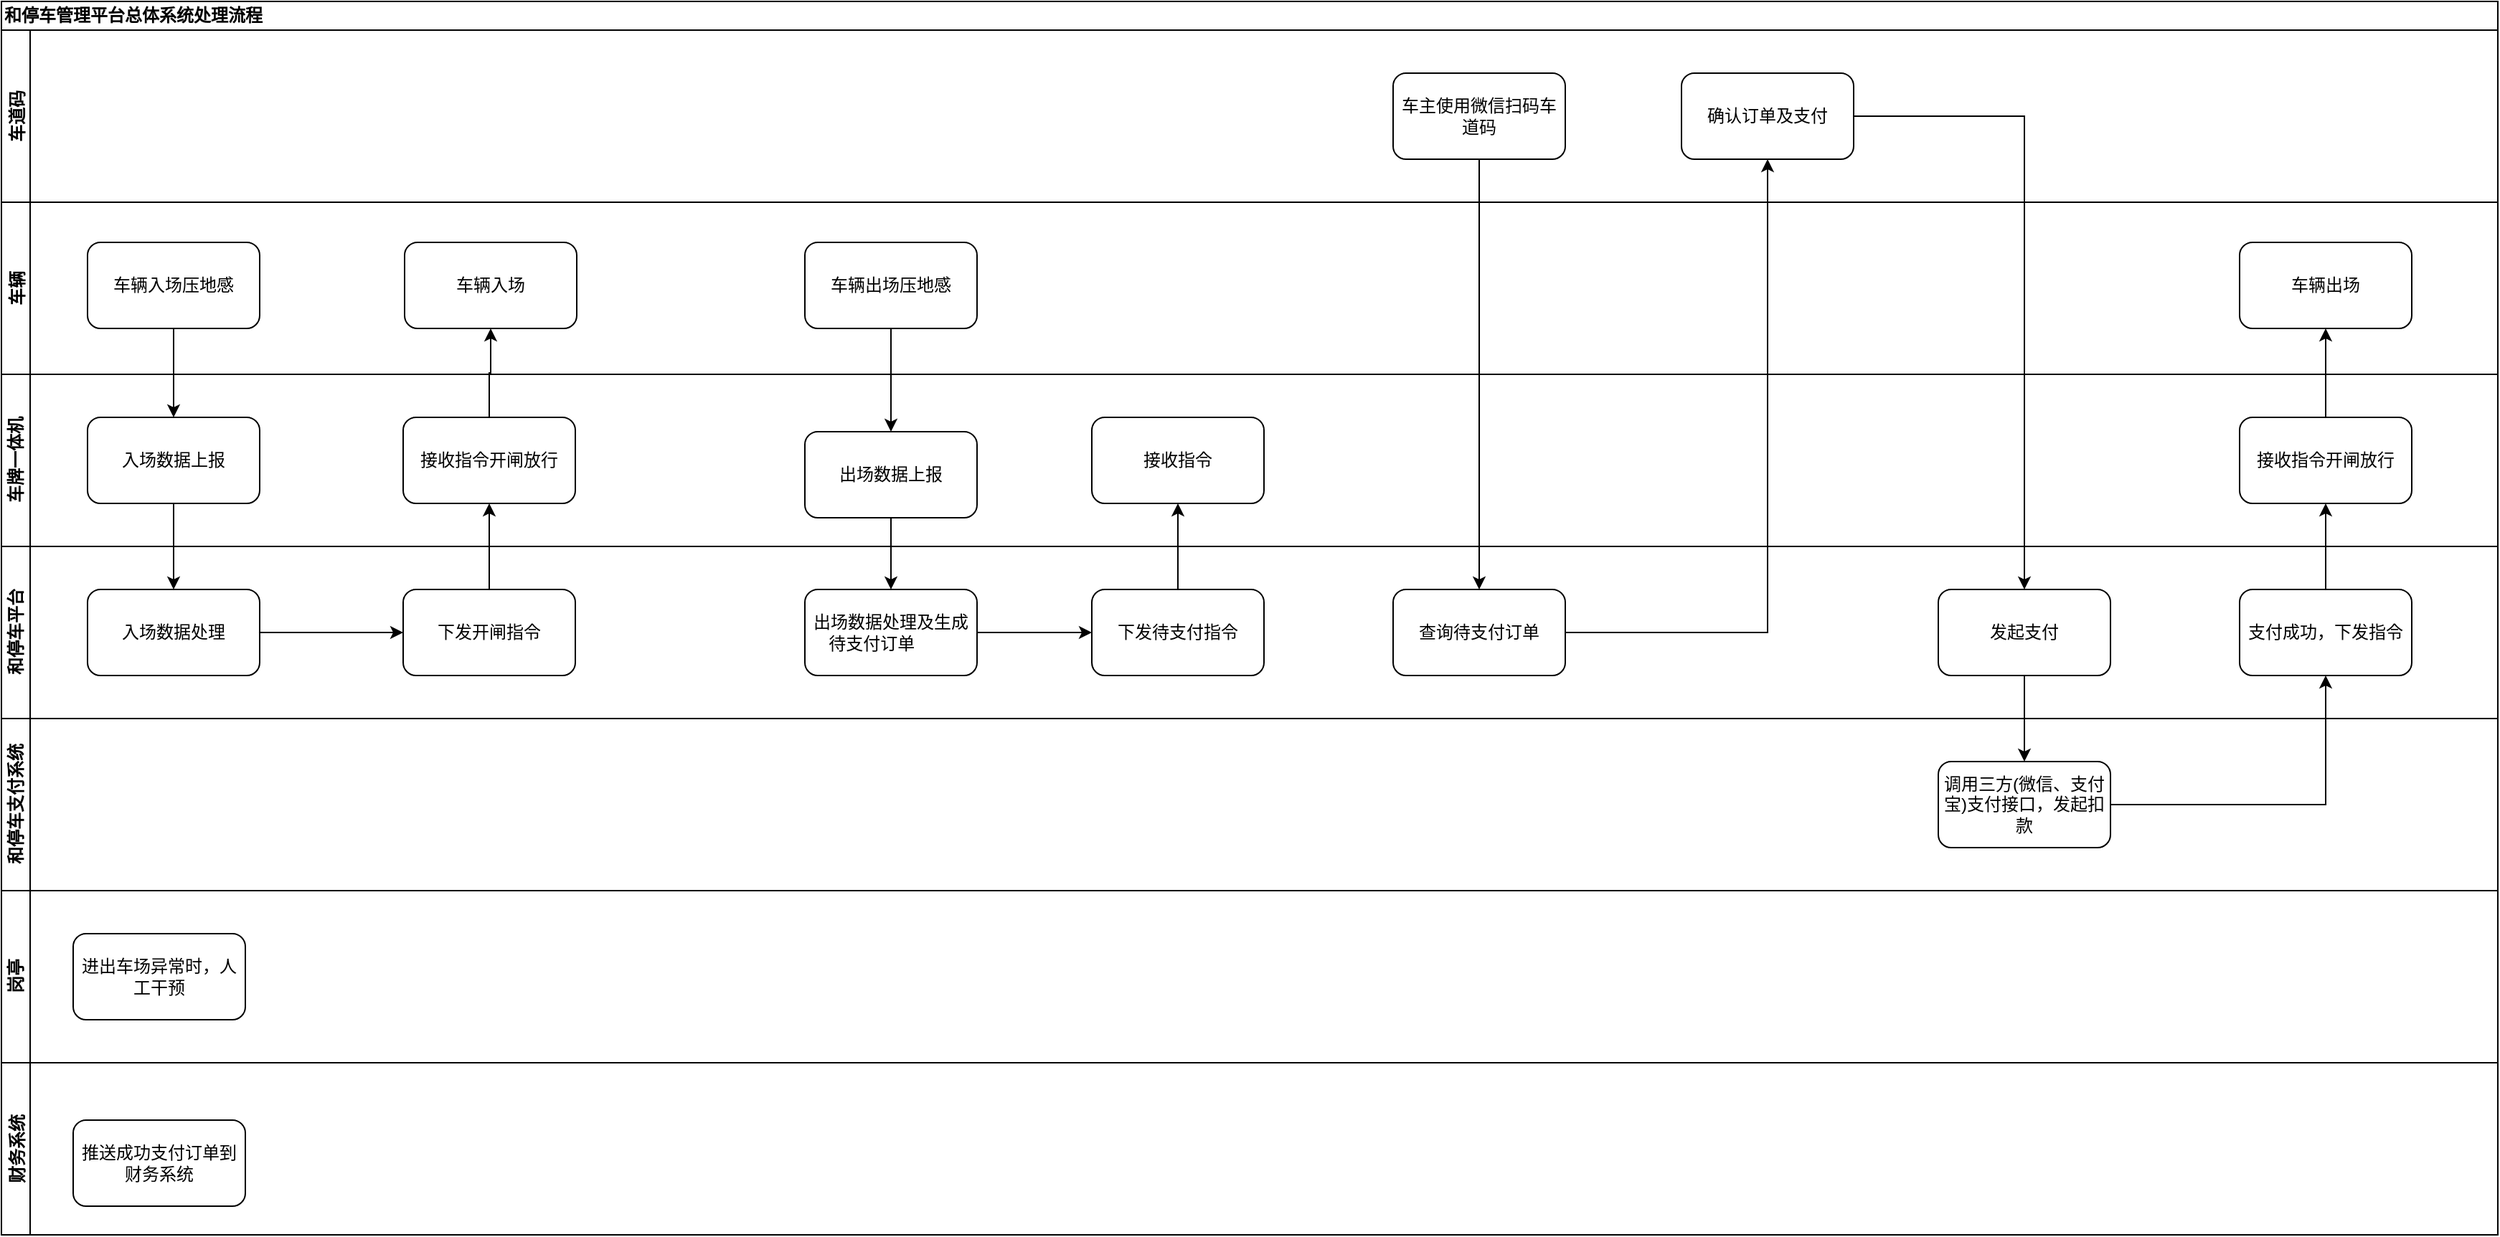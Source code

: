 <mxfile version="15.9.1" type="github" pages="7">
  <diagram id="DzECSvU7NwYgkoOeOgAR" name="总体系统处理流程图">
    <mxGraphModel dx="830" dy="742" grid="1" gridSize="10" guides="1" tooltips="1" connect="1" arrows="1" fold="1" page="1" pageScale="1" pageWidth="827" pageHeight="1169" math="0" shadow="0">
      <root>
        <mxCell id="0" />
        <mxCell id="1" parent="0" />
        <mxCell id="Vf63_TqQqZUZ0cF1td8W-25" value="&lt;div&gt;和停车管理平台总体系统处理流程&lt;/div&gt;" style="swimlane;html=1;childLayout=stackLayout;resizeParent=1;resizeParentMax=0;horizontal=1;startSize=20;horizontalStack=0;rounded=0;shadow=0;sketch=0;glass=0;align=left;" parent="1" vertex="1">
          <mxGeometry x="70" y="40" width="1740" height="860" as="geometry">
            <mxRectangle x="70" y="40" width="60" height="20" as="alternateBounds" />
          </mxGeometry>
        </mxCell>
        <mxCell id="Vf63_TqQqZUZ0cF1td8W-83" value="车道码" style="swimlane;startSize=20;horizontal=0;rounded=0;shadow=0;glass=0;sketch=0;align=center;" parent="Vf63_TqQqZUZ0cF1td8W-25" vertex="1">
          <mxGeometry y="20" width="1740" height="120" as="geometry">
            <mxRectangle y="20" width="1370" height="50" as="alternateBounds" />
          </mxGeometry>
        </mxCell>
        <mxCell id="Vf63_TqQqZUZ0cF1td8W-91" value="车主使用微信扫码车道码" style="rounded=1;whiteSpace=wrap;html=1;shadow=0;glass=0;sketch=0;align=center;" parent="Vf63_TqQqZUZ0cF1td8W-83" vertex="1">
          <mxGeometry x="970" y="30" width="120" height="60" as="geometry" />
        </mxCell>
        <mxCell id="Vf63_TqQqZUZ0cF1td8W-93" value="确认订单及支付" style="rounded=1;whiteSpace=wrap;html=1;shadow=0;glass=0;sketch=0;align=center;" parent="Vf63_TqQqZUZ0cF1td8W-83" vertex="1">
          <mxGeometry x="1171" y="30" width="120" height="60" as="geometry" />
        </mxCell>
        <mxCell id="Vf63_TqQqZUZ0cF1td8W-48" value="车辆" style="swimlane;startSize=20;horizontal=0;rounded=0;shadow=0;glass=0;sketch=0;align=center;" parent="Vf63_TqQqZUZ0cF1td8W-25" vertex="1">
          <mxGeometry y="140" width="1740" height="120" as="geometry">
            <mxRectangle y="140" width="1230" height="20" as="alternateBounds" />
          </mxGeometry>
        </mxCell>
        <mxCell id="Vf63_TqQqZUZ0cF1td8W-34" value="&lt;div&gt;车辆入场压地感&lt;/div&gt;" style="rounded=1;whiteSpace=wrap;html=1;shadow=0;glass=0;sketch=0;align=center;verticalAlign=middle;" parent="Vf63_TqQqZUZ0cF1td8W-48" vertex="1">
          <mxGeometry x="60" y="28" width="120" height="60" as="geometry" />
        </mxCell>
        <mxCell id="Vf63_TqQqZUZ0cF1td8W-52" value="车辆出场压地感" style="rounded=1;whiteSpace=wrap;html=1;shadow=0;glass=0;sketch=0;align=center;verticalAlign=middle;" parent="Vf63_TqQqZUZ0cF1td8W-48" vertex="1">
          <mxGeometry x="560" y="28" width="120" height="60" as="geometry" />
        </mxCell>
        <mxCell id="Vf63_TqQqZUZ0cF1td8W-104" value="车辆入场" style="rounded=1;whiteSpace=wrap;html=1;shadow=0;glass=0;sketch=0;align=center;verticalAlign=middle;" parent="Vf63_TqQqZUZ0cF1td8W-48" vertex="1">
          <mxGeometry x="281" y="28" width="120" height="60" as="geometry" />
        </mxCell>
        <mxCell id="Vf63_TqQqZUZ0cF1td8W-107" value="车辆出场" style="rounded=1;whiteSpace=wrap;html=1;shadow=0;glass=0;sketch=0;align=center;verticalAlign=middle;" parent="Vf63_TqQqZUZ0cF1td8W-48" vertex="1">
          <mxGeometry x="1560" y="28" width="120" height="60" as="geometry" />
        </mxCell>
        <mxCell id="Vf63_TqQqZUZ0cF1td8W-26" value="&lt;div&gt;车牌一体机&lt;/div&gt;" style="swimlane;html=1;startSize=20;horizontal=0;" parent="Vf63_TqQqZUZ0cF1td8W-25" vertex="1">
          <mxGeometry y="260" width="1740" height="120" as="geometry">
            <mxRectangle y="260" width="1230" height="20" as="alternateBounds" />
          </mxGeometry>
        </mxCell>
        <mxCell id="Vf63_TqQqZUZ0cF1td8W-35" value="入场数据上报" style="rounded=1;whiteSpace=wrap;html=1;shadow=0;glass=0;sketch=0;align=center;" parent="Vf63_TqQqZUZ0cF1td8W-26" vertex="1">
          <mxGeometry x="60" y="30" width="120" height="60" as="geometry" />
        </mxCell>
        <mxCell id="Vf63_TqQqZUZ0cF1td8W-51" value="接收指令开闸放行" style="rounded=1;whiteSpace=wrap;html=1;shadow=0;glass=0;sketch=0;align=center;" parent="Vf63_TqQqZUZ0cF1td8W-26" vertex="1">
          <mxGeometry x="280" y="30" width="120" height="60" as="geometry" />
        </mxCell>
        <mxCell id="Vf63_TqQqZUZ0cF1td8W-60" value="接收指令" style="whiteSpace=wrap;html=1;rounded=1;shadow=0;glass=0;sketch=0;" parent="Vf63_TqQqZUZ0cF1td8W-26" vertex="1">
          <mxGeometry x="760" y="30" width="120" height="60" as="geometry" />
        </mxCell>
        <mxCell id="Vf63_TqQqZUZ0cF1td8W-85" value="出场数据上报" style="rounded=1;whiteSpace=wrap;html=1;shadow=0;glass=0;sketch=0;align=center;" parent="Vf63_TqQqZUZ0cF1td8W-26" vertex="1">
          <mxGeometry x="560" y="40" width="120" height="60" as="geometry" />
        </mxCell>
        <mxCell id="Vf63_TqQqZUZ0cF1td8W-103" value="接收指令开闸放行" style="rounded=1;whiteSpace=wrap;html=1;shadow=0;glass=0;sketch=0;align=center;" parent="Vf63_TqQqZUZ0cF1td8W-26" vertex="1">
          <mxGeometry x="1560" y="30" width="120" height="60" as="geometry" />
        </mxCell>
        <mxCell id="Vf63_TqQqZUZ0cF1td8W-27" value="&lt;div&gt;和停车平台&lt;/div&gt;" style="swimlane;html=1;startSize=20;horizontal=0;" parent="Vf63_TqQqZUZ0cF1td8W-25" vertex="1">
          <mxGeometry y="380" width="1740" height="120" as="geometry">
            <mxRectangle y="380" width="1740" height="20" as="alternateBounds" />
          </mxGeometry>
        </mxCell>
        <mxCell id="Vf63_TqQqZUZ0cF1td8W-40" value="" style="edgeStyle=orthogonalEdgeStyle;rounded=0;orthogonalLoop=1;jettySize=auto;html=1;" parent="Vf63_TqQqZUZ0cF1td8W-27" source="Vf63_TqQqZUZ0cF1td8W-37" target="Vf63_TqQqZUZ0cF1td8W-38" edge="1">
          <mxGeometry relative="1" as="geometry" />
        </mxCell>
        <mxCell id="Vf63_TqQqZUZ0cF1td8W-37" value="入场数据处理" style="rounded=1;whiteSpace=wrap;html=1;shadow=0;glass=0;sketch=0;align=center;" parent="Vf63_TqQqZUZ0cF1td8W-27" vertex="1">
          <mxGeometry x="60" y="30" width="120" height="60" as="geometry" />
        </mxCell>
        <mxCell id="Vf63_TqQqZUZ0cF1td8W-38" value="下发开闸指令" style="rounded=1;whiteSpace=wrap;html=1;shadow=0;glass=0;sketch=0;align=center;" parent="Vf63_TqQqZUZ0cF1td8W-27" vertex="1">
          <mxGeometry x="280" y="30" width="120" height="60" as="geometry" />
        </mxCell>
        <mxCell id="Vf63_TqQqZUZ0cF1td8W-89" style="edgeStyle=orthogonalEdgeStyle;rounded=0;orthogonalLoop=1;jettySize=auto;html=1;" parent="Vf63_TqQqZUZ0cF1td8W-27" source="Vf63_TqQqZUZ0cF1td8W-56" target="Vf63_TqQqZUZ0cF1td8W-86" edge="1">
          <mxGeometry relative="1" as="geometry" />
        </mxCell>
        <mxCell id="Vf63_TqQqZUZ0cF1td8W-56" value="出场数据处理及生成待支付订单 &amp;nbsp;&amp;nbsp;&amp;nbsp;&amp;nbsp;&amp;nbsp;&amp;nbsp;&amp;nbsp; " style="whiteSpace=wrap;html=1;rounded=1;shadow=0;glass=0;sketch=0;" parent="Vf63_TqQqZUZ0cF1td8W-27" vertex="1">
          <mxGeometry x="560" y="30" width="120" height="60" as="geometry" />
        </mxCell>
        <mxCell id="Vf63_TqQqZUZ0cF1td8W-86" value="下发待支付指令" style="rounded=1;whiteSpace=wrap;html=1;shadow=0;glass=0;sketch=0;align=center;" parent="Vf63_TqQqZUZ0cF1td8W-27" vertex="1">
          <mxGeometry x="760" y="30" width="120" height="60" as="geometry" />
        </mxCell>
        <mxCell id="Vf63_TqQqZUZ0cF1td8W-92" value="查询待支付订单" style="rounded=1;whiteSpace=wrap;html=1;shadow=0;glass=0;sketch=0;align=center;" parent="Vf63_TqQqZUZ0cF1td8W-27" vertex="1">
          <mxGeometry x="970" y="30" width="120" height="60" as="geometry" />
        </mxCell>
        <mxCell id="Vf63_TqQqZUZ0cF1td8W-98" value="发起支付" style="rounded=1;whiteSpace=wrap;html=1;shadow=0;glass=0;sketch=0;align=center;" parent="Vf63_TqQqZUZ0cF1td8W-27" vertex="1">
          <mxGeometry x="1350" y="30" width="120" height="60" as="geometry" />
        </mxCell>
        <mxCell id="Vf63_TqQqZUZ0cF1td8W-101" value="支付成功，下发指令" style="rounded=1;whiteSpace=wrap;html=1;shadow=0;glass=0;sketch=0;align=center;" parent="Vf63_TqQqZUZ0cF1td8W-27" vertex="1">
          <mxGeometry x="1560" y="30" width="120" height="60" as="geometry" />
        </mxCell>
        <mxCell id="Vf63_TqQqZUZ0cF1td8W-28" value="和停车支付系统" style="swimlane;html=1;startSize=20;horizontal=0;" parent="Vf63_TqQqZUZ0cF1td8W-25" vertex="1">
          <mxGeometry y="500" width="1740" height="120" as="geometry">
            <mxRectangle y="500" width="1740" height="20" as="alternateBounds" />
          </mxGeometry>
        </mxCell>
        <mxCell id="Vf63_TqQqZUZ0cF1td8W-97" value="调用三方(微信、支付宝)支付接口，发起扣款" style="rounded=1;whiteSpace=wrap;html=1;shadow=0;glass=0;sketch=0;align=center;" parent="Vf63_TqQqZUZ0cF1td8W-28" vertex="1">
          <mxGeometry x="1350" y="30" width="120" height="60" as="geometry" />
        </mxCell>
        <mxCell id="Vf63_TqQqZUZ0cF1td8W-31" value="岗亭" style="swimlane;html=1;startSize=20;horizontal=0;" parent="Vf63_TqQqZUZ0cF1td8W-25" vertex="1">
          <mxGeometry y="620" width="1740" height="120" as="geometry">
            <mxRectangle y="620" width="1230" height="20" as="alternateBounds" />
          </mxGeometry>
        </mxCell>
        <mxCell id="Vf63_TqQqZUZ0cF1td8W-109" value="进出车场异常时，人工干预" style="rounded=1;whiteSpace=wrap;html=1;shadow=0;glass=0;sketch=0;align=center;" parent="Vf63_TqQqZUZ0cF1td8W-31" vertex="1">
          <mxGeometry x="50" y="30" width="120" height="60" as="geometry" />
        </mxCell>
        <mxCell id="Vf63_TqQqZUZ0cF1td8W-39" value="" style="edgeStyle=orthogonalEdgeStyle;rounded=0;orthogonalLoop=1;jettySize=auto;html=1;" parent="Vf63_TqQqZUZ0cF1td8W-25" source="Vf63_TqQqZUZ0cF1td8W-35" target="Vf63_TqQqZUZ0cF1td8W-37" edge="1">
          <mxGeometry relative="1" as="geometry" />
        </mxCell>
        <mxCell id="Vf63_TqQqZUZ0cF1td8W-113" value="财务系统" style="swimlane;startSize=20;horizontal=0;rounded=0;shadow=0;glass=0;sketch=0;align=center;" parent="Vf63_TqQqZUZ0cF1td8W-25" vertex="1">
          <mxGeometry y="740" width="1740" height="120" as="geometry" />
        </mxCell>
        <mxCell id="Vf63_TqQqZUZ0cF1td8W-114" value="&lt;div&gt;推送成功支付订单到财务系统&lt;/div&gt;" style="rounded=1;whiteSpace=wrap;html=1;shadow=0;glass=0;sketch=0;align=center;" parent="Vf63_TqQqZUZ0cF1td8W-113" vertex="1">
          <mxGeometry x="50" y="40" width="120" height="60" as="geometry" />
        </mxCell>
        <mxCell id="Vf63_TqQqZUZ0cF1td8W-50" value="" style="edgeStyle=orthogonalEdgeStyle;rounded=0;orthogonalLoop=1;jettySize=auto;html=1;" parent="Vf63_TqQqZUZ0cF1td8W-25" source="Vf63_TqQqZUZ0cF1td8W-34" target="Vf63_TqQqZUZ0cF1td8W-35" edge="1">
          <mxGeometry relative="1" as="geometry" />
        </mxCell>
        <mxCell id="Vf63_TqQqZUZ0cF1td8W-53" value="" style="edgeStyle=orthogonalEdgeStyle;rounded=0;orthogonalLoop=1;jettySize=auto;html=1;" parent="Vf63_TqQqZUZ0cF1td8W-25" source="Vf63_TqQqZUZ0cF1td8W-38" target="Vf63_TqQqZUZ0cF1td8W-51" edge="1">
          <mxGeometry relative="1" as="geometry" />
        </mxCell>
        <mxCell id="Vf63_TqQqZUZ0cF1td8W-87" style="edgeStyle=orthogonalEdgeStyle;rounded=0;orthogonalLoop=1;jettySize=auto;html=1;exitX=0.5;exitY=1;exitDx=0;exitDy=0;" parent="Vf63_TqQqZUZ0cF1td8W-25" source="Vf63_TqQqZUZ0cF1td8W-52" target="Vf63_TqQqZUZ0cF1td8W-85" edge="1">
          <mxGeometry relative="1" as="geometry" />
        </mxCell>
        <mxCell id="Vf63_TqQqZUZ0cF1td8W-88" style="edgeStyle=orthogonalEdgeStyle;rounded=0;orthogonalLoop=1;jettySize=auto;html=1;exitX=0.5;exitY=1;exitDx=0;exitDy=0;" parent="Vf63_TqQqZUZ0cF1td8W-25" source="Vf63_TqQqZUZ0cF1td8W-85" target="Vf63_TqQqZUZ0cF1td8W-56" edge="1">
          <mxGeometry relative="1" as="geometry" />
        </mxCell>
        <mxCell id="Vf63_TqQqZUZ0cF1td8W-90" style="edgeStyle=orthogonalEdgeStyle;rounded=0;orthogonalLoop=1;jettySize=auto;html=1;exitX=0.5;exitY=0;exitDx=0;exitDy=0;" parent="Vf63_TqQqZUZ0cF1td8W-25" source="Vf63_TqQqZUZ0cF1td8W-86" target="Vf63_TqQqZUZ0cF1td8W-60" edge="1">
          <mxGeometry relative="1" as="geometry" />
        </mxCell>
        <mxCell id="Vf63_TqQqZUZ0cF1td8W-94" style="edgeStyle=orthogonalEdgeStyle;rounded=0;orthogonalLoop=1;jettySize=auto;html=1;exitX=0.5;exitY=1;exitDx=0;exitDy=0;" parent="Vf63_TqQqZUZ0cF1td8W-25" source="Vf63_TqQqZUZ0cF1td8W-91" target="Vf63_TqQqZUZ0cF1td8W-92" edge="1">
          <mxGeometry relative="1" as="geometry" />
        </mxCell>
        <mxCell id="Vf63_TqQqZUZ0cF1td8W-95" style="edgeStyle=orthogonalEdgeStyle;rounded=0;orthogonalLoop=1;jettySize=auto;html=1;exitX=1;exitY=0.5;exitDx=0;exitDy=0;" parent="Vf63_TqQqZUZ0cF1td8W-25" source="Vf63_TqQqZUZ0cF1td8W-92" target="Vf63_TqQqZUZ0cF1td8W-93" edge="1">
          <mxGeometry relative="1" as="geometry">
            <mxPoint x="1250" y="170" as="targetPoint" />
          </mxGeometry>
        </mxCell>
        <mxCell id="Vf63_TqQqZUZ0cF1td8W-99" style="edgeStyle=orthogonalEdgeStyle;rounded=0;orthogonalLoop=1;jettySize=auto;html=1;exitX=1;exitY=0.5;exitDx=0;exitDy=0;" parent="Vf63_TqQqZUZ0cF1td8W-25" source="Vf63_TqQqZUZ0cF1td8W-93" target="Vf63_TqQqZUZ0cF1td8W-98" edge="1">
          <mxGeometry relative="1" as="geometry" />
        </mxCell>
        <mxCell id="Vf63_TqQqZUZ0cF1td8W-100" style="edgeStyle=orthogonalEdgeStyle;rounded=0;orthogonalLoop=1;jettySize=auto;html=1;exitX=0.5;exitY=1;exitDx=0;exitDy=0;" parent="Vf63_TqQqZUZ0cF1td8W-25" source="Vf63_TqQqZUZ0cF1td8W-98" target="Vf63_TqQqZUZ0cF1td8W-97" edge="1">
          <mxGeometry relative="1" as="geometry" />
        </mxCell>
        <mxCell id="Vf63_TqQqZUZ0cF1td8W-102" style="edgeStyle=orthogonalEdgeStyle;rounded=0;orthogonalLoop=1;jettySize=auto;html=1;exitX=1;exitY=0.5;exitDx=0;exitDy=0;" parent="Vf63_TqQqZUZ0cF1td8W-25" source="Vf63_TqQqZUZ0cF1td8W-97" target="Vf63_TqQqZUZ0cF1td8W-101" edge="1">
          <mxGeometry relative="1" as="geometry" />
        </mxCell>
        <mxCell id="Vf63_TqQqZUZ0cF1td8W-105" style="edgeStyle=orthogonalEdgeStyle;rounded=0;orthogonalLoop=1;jettySize=auto;html=1;exitX=0.5;exitY=0;exitDx=0;exitDy=0;" parent="Vf63_TqQqZUZ0cF1td8W-25" source="Vf63_TqQqZUZ0cF1td8W-51" target="Vf63_TqQqZUZ0cF1td8W-104" edge="1">
          <mxGeometry relative="1" as="geometry" />
        </mxCell>
        <mxCell id="Vf63_TqQqZUZ0cF1td8W-106" style="edgeStyle=orthogonalEdgeStyle;rounded=0;orthogonalLoop=1;jettySize=auto;html=1;exitX=0.5;exitY=0;exitDx=0;exitDy=0;entryX=0.5;entryY=1;entryDx=0;entryDy=0;" parent="Vf63_TqQqZUZ0cF1td8W-25" source="Vf63_TqQqZUZ0cF1td8W-101" target="Vf63_TqQqZUZ0cF1td8W-103" edge="1">
          <mxGeometry relative="1" as="geometry" />
        </mxCell>
        <mxCell id="Vf63_TqQqZUZ0cF1td8W-108" style="edgeStyle=orthogonalEdgeStyle;rounded=0;orthogonalLoop=1;jettySize=auto;html=1;exitX=0.5;exitY=0;exitDx=0;exitDy=0;entryX=0.5;entryY=1;entryDx=0;entryDy=0;" parent="Vf63_TqQqZUZ0cF1td8W-25" source="Vf63_TqQqZUZ0cF1td8W-103" target="Vf63_TqQqZUZ0cF1td8W-107" edge="1">
          <mxGeometry relative="1" as="geometry" />
        </mxCell>
      </root>
    </mxGraphModel>
  </diagram>
  <diagram id="Sf-p57u63ySz5b5HRxqj" name="总体系统接口交互图">
    <mxGraphModel dx="868" dy="460" grid="1" gridSize="10" guides="1" tooltips="1" connect="1" arrows="1" fold="1" page="1" pageScale="1" pageWidth="827" pageHeight="1169" math="0" shadow="0">
      <root>
        <mxCell id="JTeqgi6demuVBpDOucdS-0" />
        <mxCell id="JTeqgi6demuVBpDOucdS-1" parent="JTeqgi6demuVBpDOucdS-0" />
        <mxCell id="CoHXBE15oOY0NPKFKDKA-46" value="" style="rounded=1;whiteSpace=wrap;html=1;shadow=0;glass=0;sketch=0;align=center;verticalAlign=middle;dashed=1;" parent="JTeqgi6demuVBpDOucdS-1" vertex="1">
          <mxGeometry x="220" y="140" width="560" height="290" as="geometry" />
        </mxCell>
        <mxCell id="CoHXBE15oOY0NPKFKDKA-34" value="发起支付" style="edgeStyle=orthogonalEdgeStyle;curved=1;rounded=0;orthogonalLoop=1;jettySize=auto;html=1;exitX=0.5;exitY=1;exitDx=0;exitDy=0;" parent="JTeqgi6demuVBpDOucdS-1" source="JTeqgi6demuVBpDOucdS-2" target="JTeqgi6demuVBpDOucdS-6" edge="1">
          <mxGeometry relative="1" as="geometry" />
        </mxCell>
        <mxCell id="CoHXBE15oOY0NPKFKDKA-39" value="下发指令" style="edgeStyle=orthogonalEdgeStyle;curved=1;rounded=0;orthogonalLoop=1;jettySize=auto;html=1;exitX=0;exitY=0.25;exitDx=0;exitDy=0;entryX=1;entryY=0.25;entryDx=0;entryDy=0;" parent="JTeqgi6demuVBpDOucdS-1" source="JTeqgi6demuVBpDOucdS-2" target="JTeqgi6demuVBpDOucdS-4" edge="1">
          <mxGeometry relative="1" as="geometry" />
        </mxCell>
        <mxCell id="CoHXBE15oOY0NPKFKDKA-44" style="edgeStyle=orthogonalEdgeStyle;curved=1;rounded=0;orthogonalLoop=1;jettySize=auto;html=1;entryX=0.461;entryY=0.022;entryDx=0;entryDy=0;entryPerimeter=0;exitX=0.5;exitY=1;exitDx=0;exitDy=0;" parent="JTeqgi6demuVBpDOucdS-1" source="JTeqgi6demuVBpDOucdS-2" target="JTeqgi6demuVBpDOucdS-14" edge="1">
          <mxGeometry relative="1" as="geometry" />
        </mxCell>
        <mxCell id="CoHXBE15oOY0NPKFKDKA-45" value="&lt;span&gt;推送成功支付订单&lt;/span&gt;" style="edgeLabel;html=1;align=center;verticalAlign=middle;resizable=0;points=[];" parent="CoHXBE15oOY0NPKFKDKA-44" vertex="1" connectable="0">
          <mxGeometry x="0.229" y="-1" relative="1" as="geometry">
            <mxPoint as="offset" />
          </mxGeometry>
        </mxCell>
        <mxCell id="JTeqgi6demuVBpDOucdS-2" value="和停车业务管理模块" style="html=1;dropTarget=0;rounded=0;shadow=0;glass=0;sketch=0;align=center;verticalAlign=middle;" parent="JTeqgi6demuVBpDOucdS-1" vertex="1">
          <mxGeometry x="521" y="160" width="180" height="90" as="geometry" />
        </mxCell>
        <mxCell id="JTeqgi6demuVBpDOucdS-3" value="" style="shape=module;jettyWidth=8;jettyHeight=4;rounded=0;shadow=0;glass=0;sketch=0;align=center;verticalAlign=middle;" parent="JTeqgi6demuVBpDOucdS-2" vertex="1">
          <mxGeometry x="1" width="20" height="20" relative="1" as="geometry">
            <mxPoint x="-27" y="7" as="offset" />
          </mxGeometry>
        </mxCell>
        <mxCell id="CoHXBE15oOY0NPKFKDKA-25" style="edgeStyle=elbowEdgeStyle;rounded=0;orthogonalLoop=1;jettySize=auto;html=1;exitX=0.5;exitY=1;exitDx=0;exitDy=0;" parent="JTeqgi6demuVBpDOucdS-1" source="JTeqgi6demuVBpDOucdS-4" edge="1">
          <mxGeometry relative="1" as="geometry">
            <mxPoint x="331" y="220.625" as="targetPoint" />
          </mxGeometry>
        </mxCell>
        <mxCell id="CoHXBE15oOY0NPKFKDKA-41" value="接收下发指令" style="edgeStyle=orthogonalEdgeStyle;curved=1;rounded=0;orthogonalLoop=1;jettySize=auto;html=1;exitX=0.195;exitY=0.994;exitDx=0;exitDy=0;exitPerimeter=0;entryX=0.5;entryY=0;entryDx=0;entryDy=0;" parent="JTeqgi6demuVBpDOucdS-1" source="JTeqgi6demuVBpDOucdS-4" target="JTeqgi6demuVBpDOucdS-8" edge="1">
          <mxGeometry relative="1" as="geometry" />
        </mxCell>
        <mxCell id="CoHXBE15oOY0NPKFKDKA-48" style="edgeStyle=orthogonalEdgeStyle;curved=1;rounded=0;orthogonalLoop=1;jettySize=auto;html=1;exitX=1;exitY=0.75;exitDx=0;exitDy=0;entryX=0;entryY=0.75;entryDx=0;entryDy=0;" parent="JTeqgi6demuVBpDOucdS-1" source="JTeqgi6demuVBpDOucdS-4" target="JTeqgi6demuVBpDOucdS-2" edge="1">
          <mxGeometry relative="1" as="geometry" />
        </mxCell>
        <mxCell id="CoHXBE15oOY0NPKFKDKA-49" value="&lt;div&gt;生成出入场记录&lt;/div&gt;" style="edgeLabel;html=1;align=center;verticalAlign=middle;resizable=0;points=[];" parent="CoHXBE15oOY0NPKFKDKA-48" vertex="1" connectable="0">
          <mxGeometry x="0.295" y="-5" relative="1" as="geometry">
            <mxPoint x="-19" as="offset" />
          </mxGeometry>
        </mxCell>
        <mxCell id="JTeqgi6demuVBpDOucdS-4" value="和停车IOT设备管理模块" style="html=1;dropTarget=0;rounded=0;shadow=0;glass=0;sketch=0;align=center;verticalAlign=middle;" parent="JTeqgi6demuVBpDOucdS-1" vertex="1">
          <mxGeometry x="241" y="160" width="180" height="90" as="geometry" />
        </mxCell>
        <mxCell id="JTeqgi6demuVBpDOucdS-5" value="" style="shape=module;jettyWidth=8;jettyHeight=4;rounded=0;shadow=0;glass=0;sketch=0;align=center;verticalAlign=middle;" parent="JTeqgi6demuVBpDOucdS-4" vertex="1">
          <mxGeometry x="1" width="20" height="20" relative="1" as="geometry">
            <mxPoint x="-27" y="7" as="offset" />
          </mxGeometry>
        </mxCell>
        <mxCell id="CoHXBE15oOY0NPKFKDKA-35" style="edgeStyle=orthogonalEdgeStyle;curved=1;rounded=0;orthogonalLoop=1;jettySize=auto;html=1;exitX=0.5;exitY=1;exitDx=0;exitDy=0;exitPerimeter=0;" parent="JTeqgi6demuVBpDOucdS-1" source="JTeqgi6demuVBpDOucdS-6" target="JTeqgi6demuVBpDOucdS-10" edge="1">
          <mxGeometry relative="1" as="geometry" />
        </mxCell>
        <mxCell id="CoHXBE15oOY0NPKFKDKA-37" value="调用微信支付" style="edgeLabel;html=1;align=center;verticalAlign=middle;resizable=0;points=[];" parent="CoHXBE15oOY0NPKFKDKA-35" vertex="1" connectable="0">
          <mxGeometry x="0.212" y="3" relative="1" as="geometry">
            <mxPoint as="offset" />
          </mxGeometry>
        </mxCell>
        <mxCell id="CoHXBE15oOY0NPKFKDKA-36" style="edgeStyle=orthogonalEdgeStyle;curved=1;rounded=0;orthogonalLoop=1;jettySize=auto;html=1;exitX=0.5;exitY=1;exitDx=0;exitDy=0;" parent="JTeqgi6demuVBpDOucdS-1" source="JTeqgi6demuVBpDOucdS-6" target="JTeqgi6demuVBpDOucdS-12" edge="1">
          <mxGeometry relative="1" as="geometry">
            <Array as="points">
              <mxPoint x="611" y="445" />
              <mxPoint x="730" y="445" />
            </Array>
          </mxGeometry>
        </mxCell>
        <mxCell id="CoHXBE15oOY0NPKFKDKA-38" value="调用支付宝支付" style="edgeLabel;html=1;align=center;verticalAlign=middle;resizable=0;points=[];" parent="CoHXBE15oOY0NPKFKDKA-36" vertex="1" connectable="0">
          <mxGeometry x="0.302" y="-4" relative="1" as="geometry">
            <mxPoint as="offset" />
          </mxGeometry>
        </mxCell>
        <mxCell id="JTeqgi6demuVBpDOucdS-6" value="和停车支付模块" style="html=1;dropTarget=0;rounded=0;shadow=0;glass=0;sketch=0;align=center;verticalAlign=middle;" parent="JTeqgi6demuVBpDOucdS-1" vertex="1">
          <mxGeometry x="521" y="320" width="180" height="90" as="geometry" />
        </mxCell>
        <mxCell id="JTeqgi6demuVBpDOucdS-7" value="" style="shape=module;jettyWidth=8;jettyHeight=4;rounded=0;shadow=0;glass=0;sketch=0;align=center;verticalAlign=middle;" parent="JTeqgi6demuVBpDOucdS-6" vertex="1">
          <mxGeometry x="1" width="20" height="20" relative="1" as="geometry">
            <mxPoint x="-27" y="7" as="offset" />
          </mxGeometry>
        </mxCell>
        <mxCell id="CoHXBE15oOY0NPKFKDKA-27" style="edgeStyle=orthogonalEdgeStyle;curved=1;rounded=0;orthogonalLoop=1;jettySize=auto;html=1;exitX=0.5;exitY=0;exitDx=0;exitDy=0;entryX=0.75;entryY=1;entryDx=0;entryDy=0;" parent="JTeqgi6demuVBpDOucdS-1" source="JTeqgi6demuVBpDOucdS-8" target="JTeqgi6demuVBpDOucdS-4" edge="1">
          <mxGeometry relative="1" as="geometry">
            <mxPoint x="475" y="450" as="targetPoint" />
          </mxGeometry>
        </mxCell>
        <mxCell id="CoHXBE15oOY0NPKFKDKA-29" value="上报识别数据" style="edgeLabel;html=1;align=center;verticalAlign=middle;resizable=0;points=[];" parent="CoHXBE15oOY0NPKFKDKA-27" vertex="1" connectable="0">
          <mxGeometry x="0.257" y="3" relative="1" as="geometry">
            <mxPoint x="11" as="offset" />
          </mxGeometry>
        </mxCell>
        <mxCell id="JTeqgi6demuVBpDOucdS-8" value="车牌一体机" style="html=1;dropTarget=0;rounded=0;shadow=0;glass=0;sketch=0;align=center;verticalAlign=middle;" parent="JTeqgi6demuVBpDOucdS-1" vertex="1">
          <mxGeometry x="241" y="320" width="180" height="90" as="geometry" />
        </mxCell>
        <mxCell id="JTeqgi6demuVBpDOucdS-9" value="" style="shape=module;jettyWidth=8;jettyHeight=4;rounded=0;shadow=0;glass=0;sketch=0;align=center;verticalAlign=middle;" parent="JTeqgi6demuVBpDOucdS-8" vertex="1">
          <mxGeometry x="1" width="20" height="20" relative="1" as="geometry">
            <mxPoint x="-27" y="7" as="offset" />
          </mxGeometry>
        </mxCell>
        <mxCell id="JTeqgi6demuVBpDOucdS-10" value="微信支付" style="html=1;dropTarget=0;rounded=0;shadow=0;glass=0;sketch=0;align=center;verticalAlign=middle;" parent="JTeqgi6demuVBpDOucdS-1" vertex="1">
          <mxGeometry x="398" y="480" width="180" height="90" as="geometry" />
        </mxCell>
        <mxCell id="JTeqgi6demuVBpDOucdS-11" value="" style="shape=module;jettyWidth=8;jettyHeight=4;rounded=0;shadow=0;glass=0;sketch=0;align=center;verticalAlign=middle;" parent="JTeqgi6demuVBpDOucdS-10" vertex="1">
          <mxGeometry x="1" width="20" height="20" relative="1" as="geometry">
            <mxPoint x="-27" y="7" as="offset" />
          </mxGeometry>
        </mxCell>
        <mxCell id="JTeqgi6demuVBpDOucdS-12" value="支付宝支付" style="html=1;dropTarget=0;rounded=0;shadow=0;glass=0;sketch=0;align=center;verticalAlign=middle;" parent="JTeqgi6demuVBpDOucdS-1" vertex="1">
          <mxGeometry x="640" y="480" width="180" height="90" as="geometry" />
        </mxCell>
        <mxCell id="JTeqgi6demuVBpDOucdS-13" value="" style="shape=module;jettyWidth=8;jettyHeight=4;rounded=0;shadow=0;glass=0;sketch=0;align=center;verticalAlign=middle;" parent="JTeqgi6demuVBpDOucdS-12" vertex="1">
          <mxGeometry x="1" width="20" height="20" relative="1" as="geometry">
            <mxPoint x="-27" y="7" as="offset" />
          </mxGeometry>
        </mxCell>
        <mxCell id="JTeqgi6demuVBpDOucdS-14" value="财务系统模块" style="html=1;dropTarget=0;rounded=0;shadow=0;glass=0;sketch=0;align=center;verticalAlign=middle;" parent="JTeqgi6demuVBpDOucdS-1" vertex="1">
          <mxGeometry x="801" y="320" width="180" height="90" as="geometry" />
        </mxCell>
        <mxCell id="JTeqgi6demuVBpDOucdS-15" value="" style="shape=module;jettyWidth=8;jettyHeight=4;rounded=0;shadow=0;glass=0;sketch=0;align=center;verticalAlign=middle;" parent="JTeqgi6demuVBpDOucdS-14" vertex="1">
          <mxGeometry x="1" width="20" height="20" relative="1" as="geometry">
            <mxPoint x="-27" y="7" as="offset" />
          </mxGeometry>
        </mxCell>
      </root>
    </mxGraphModel>
  </diagram>
  <diagram id="GHPhJKaDyBBsA9rErYku" name="车牌识别结果处理流程">
    <mxGraphModel dx="830" dy="742" grid="1" gridSize="10" guides="1" tooltips="1" connect="1" arrows="1" fold="1" page="1" pageScale="1" pageWidth="827" pageHeight="1169" math="0" shadow="0">
      <root>
        <mxCell id="G2nsWywql0pJUyuvfi7V-0" />
        <mxCell id="G2nsWywql0pJUyuvfi7V-1" parent="G2nsWywql0pJUyuvfi7V-0" />
        <mxCell id="Xd6uHNlxn0tgdbZuNtYE-0" value="&lt;div&gt;车牌识别结果处理&lt;/div&gt;" style="swimlane;html=1;childLayout=stackLayout;resizeParent=1;resizeParentMax=0;startSize=20;" vertex="1" parent="G2nsWywql0pJUyuvfi7V-1">
          <mxGeometry x="70" y="440" width="1500" height="860" as="geometry" />
        </mxCell>
        <mxCell id="Xd6uHNlxn0tgdbZuNtYE-1" value="SfmCameraUpwardService&lt;br&gt;&lt;div&gt;(赛菲姆上行服务)&lt;/div&gt;" style="swimlane;html=1;startSize=30;" vertex="1" parent="Xd6uHNlxn0tgdbZuNtYE-0">
          <mxGeometry y="20" width="200" height="840" as="geometry">
            <mxRectangle y="20" width="40" height="460" as="alternateBounds" />
          </mxGeometry>
        </mxCell>
        <mxCell id="Xd6uHNlxn0tgdbZuNtYE-2" value="车牌识别结果推送" style="rounded=1;whiteSpace=wrap;html=1;" vertex="1" parent="Xd6uHNlxn0tgdbZuNtYE-1">
          <mxGeometry x="40" y="50" width="120" height="60" as="geometry" />
        </mxCell>
        <mxCell id="Xd6uHNlxn0tgdbZuNtYE-3" style="edgeStyle=orthogonalEdgeStyle;rounded=0;orthogonalLoop=1;jettySize=auto;html=1;exitX=0.5;exitY=1;exitDx=0;exitDy=0;" edge="1" parent="Xd6uHNlxn0tgdbZuNtYE-1" source="Xd6uHNlxn0tgdbZuNtYE-2" target="Xd6uHNlxn0tgdbZuNtYE-4">
          <mxGeometry relative="1" as="geometry">
            <mxPoint x="100" y="160" as="targetPoint" />
          </mxGeometry>
        </mxCell>
        <mxCell id="Xd6uHNlxn0tgdbZuNtYE-4" value="保存上行日志" style="rounded=1;whiteSpace=wrap;html=1;" vertex="1" parent="Xd6uHNlxn0tgdbZuNtYE-1">
          <mxGeometry x="40" y="170" width="120" height="60" as="geometry" />
        </mxCell>
        <mxCell id="Xd6uHNlxn0tgdbZuNtYE-5" value="CameraUpProducer&lt;br&gt;&lt;div&gt;(上行消息生产者)&lt;/div&gt;" style="swimlane;html=1;startSize=30;" vertex="1" parent="Xd6uHNlxn0tgdbZuNtYE-0">
          <mxGeometry x="200" y="20" width="180" height="840" as="geometry">
            <mxRectangle x="200" y="20" width="40" height="460" as="alternateBounds" />
          </mxGeometry>
        </mxCell>
        <mxCell id="Xd6uHNlxn0tgdbZuNtYE-6" value="产生&amp;amp;发送车牌识别结果消息" style="rounded=1;whiteSpace=wrap;html=1;" vertex="1" parent="Xd6uHNlxn0tgdbZuNtYE-5">
          <mxGeometry x="30" y="50" width="120" height="60" as="geometry" />
        </mxCell>
        <mxCell id="Xd6uHNlxn0tgdbZuNtYE-7" value="RocketMQ&lt;br&gt;(消息队列)" style="swimlane;html=1;startSize=30;" vertex="1" parent="Xd6uHNlxn0tgdbZuNtYE-0">
          <mxGeometry x="380" y="20" width="170" height="840" as="geometry">
            <mxRectangle x="240" y="20" width="40" height="460" as="alternateBounds" />
          </mxGeometry>
        </mxCell>
        <mxCell id="Xd6uHNlxn0tgdbZuNtYE-8" value="车牌识别结果消息" style="rounded=1;whiteSpace=wrap;html=1;" vertex="1" parent="Xd6uHNlxn0tgdbZuNtYE-7">
          <mxGeometry x="32" y="50" width="120" height="60" as="geometry" />
        </mxCell>
        <mxCell id="Xd6uHNlxn0tgdbZuNtYE-9" value="开闸消息" style="rounded=1;whiteSpace=wrap;html=1;" vertex="1" parent="Xd6uHNlxn0tgdbZuNtYE-7">
          <mxGeometry x="32" y="529" width="120" height="60" as="geometry" />
        </mxCell>
        <mxCell id="Xd6uHNlxn0tgdbZuNtYE-10" value="屏显消息" style="rounded=1;whiteSpace=wrap;html=1;" vertex="1" parent="Xd6uHNlxn0tgdbZuNtYE-7">
          <mxGeometry x="32" y="629" width="120" height="60" as="geometry" />
        </mxCell>
        <mxCell id="Xd6uHNlxn0tgdbZuNtYE-11" value="语音消息" style="rounded=1;whiteSpace=wrap;html=1;" vertex="1" parent="Xd6uHNlxn0tgdbZuNtYE-7">
          <mxGeometry x="32" y="719" width="120" height="60" as="geometry" />
        </mxCell>
        <mxCell id="Xd6uHNlxn0tgdbZuNtYE-12" value="CameraUpListener&lt;br&gt;(上行消息消费者)" style="swimlane;html=1;startSize=30;" vertex="1" parent="Xd6uHNlxn0tgdbZuNtYE-0">
          <mxGeometry x="550" y="20" width="150" height="840" as="geometry" />
        </mxCell>
        <mxCell id="Xd6uHNlxn0tgdbZuNtYE-13" value="" style="edgeStyle=orthogonalEdgeStyle;rounded=0;orthogonalLoop=1;jettySize=auto;html=1;" edge="1" parent="Xd6uHNlxn0tgdbZuNtYE-12" source="Xd6uHNlxn0tgdbZuNtYE-14" target="Xd6uHNlxn0tgdbZuNtYE-15">
          <mxGeometry relative="1" as="geometry" />
        </mxCell>
        <mxCell id="Xd6uHNlxn0tgdbZuNtYE-14" value="消费识别消息" style="rounded=1;whiteSpace=wrap;html=1;" vertex="1" parent="Xd6uHNlxn0tgdbZuNtYE-12">
          <mxGeometry x="15" y="170" width="120" height="60" as="geometry" />
        </mxCell>
        <mxCell id="Xd6uHNlxn0tgdbZuNtYE-15" value="是否入场" style="rhombus;whiteSpace=wrap;html=1;" vertex="1" parent="Xd6uHNlxn0tgdbZuNtYE-12">
          <mxGeometry x="35" y="270" width="80" height="80" as="geometry" />
        </mxCell>
        <mxCell id="Xd6uHNlxn0tgdbZuNtYE-16" value="" style="edgeStyle=orthogonalEdgeStyle;rounded=0;orthogonalLoop=1;jettySize=auto;html=1;entryX=0;entryY=0.5;entryDx=0;entryDy=0;" edge="1" parent="Xd6uHNlxn0tgdbZuNtYE-0" source="Xd6uHNlxn0tgdbZuNtYE-2" target="Xd6uHNlxn0tgdbZuNtYE-6">
          <mxGeometry relative="1" as="geometry" />
        </mxCell>
        <mxCell id="Xd6uHNlxn0tgdbZuNtYE-17" value="" style="edgeStyle=orthogonalEdgeStyle;rounded=0;orthogonalLoop=1;jettySize=auto;html=1;" edge="1" parent="Xd6uHNlxn0tgdbZuNtYE-0" source="Xd6uHNlxn0tgdbZuNtYE-6" target="Xd6uHNlxn0tgdbZuNtYE-8">
          <mxGeometry relative="1" as="geometry" />
        </mxCell>
        <mxCell id="Xd6uHNlxn0tgdbZuNtYE-18" value="" style="edgeStyle=orthogonalEdgeStyle;rounded=0;orthogonalLoop=1;jettySize=auto;html=1;" edge="1" parent="Xd6uHNlxn0tgdbZuNtYE-0" source="Xd6uHNlxn0tgdbZuNtYE-14" target="Xd6uHNlxn0tgdbZuNtYE-8">
          <mxGeometry relative="1" as="geometry" />
        </mxCell>
        <mxCell id="Xd6uHNlxn0tgdbZuNtYE-19" value="ParkLotService&lt;br&gt;（车场服务）" style="swimlane;html=1;startSize=30;" vertex="1" parent="Xd6uHNlxn0tgdbZuNtYE-0">
          <mxGeometry x="700" y="20" width="460" height="840" as="geometry">
            <mxRectangle x="700" y="20" width="40" height="900" as="alternateBounds" />
          </mxGeometry>
        </mxCell>
        <mxCell id="Xd6uHNlxn0tgdbZuNtYE-20" value="" style="edgeStyle=orthogonalEdgeStyle;rounded=0;orthogonalLoop=1;jettySize=auto;html=1;" edge="1" parent="Xd6uHNlxn0tgdbZuNtYE-19" source="Xd6uHNlxn0tgdbZuNtYE-21" target="Xd6uHNlxn0tgdbZuNtYE-25">
          <mxGeometry relative="1" as="geometry" />
        </mxCell>
        <mxCell id="Xd6uHNlxn0tgdbZuNtYE-21" value="更新车场已占用车位&lt;br&gt;" style="rounded=1;whiteSpace=wrap;html=1;" vertex="1" parent="Xd6uHNlxn0tgdbZuNtYE-19">
          <mxGeometry x="169" y="393" width="120" height="60" as="geometry" />
        </mxCell>
        <mxCell id="Xd6uHNlxn0tgdbZuNtYE-22" value="" style="edgeStyle=orthogonalEdgeStyle;rounded=0;orthogonalLoop=1;jettySize=auto;html=1;" edge="1" parent="Xd6uHNlxn0tgdbZuNtYE-19" source="Xd6uHNlxn0tgdbZuNtYE-24" target="Xd6uHNlxn0tgdbZuNtYE-21">
          <mxGeometry relative="1" as="geometry" />
        </mxCell>
        <mxCell id="Xd6uHNlxn0tgdbZuNtYE-23" value="是" style="edgeLabel;html=1;align=center;verticalAlign=middle;resizable=0;points=[];" vertex="1" connectable="0" parent="Xd6uHNlxn0tgdbZuNtYE-22">
          <mxGeometry x="0.388" relative="1" as="geometry">
            <mxPoint as="offset" />
          </mxGeometry>
        </mxCell>
        <mxCell id="Xd6uHNlxn0tgdbZuNtYE-24" value="是否可以入场" style="rhombus;whiteSpace=wrap;html=1;" vertex="1" parent="Xd6uHNlxn0tgdbZuNtYE-19">
          <mxGeometry x="49" y="383" width="80" height="80" as="geometry" />
        </mxCell>
        <mxCell id="Xd6uHNlxn0tgdbZuNtYE-25" value="生成入场车辆清单" style="rounded=1;whiteSpace=wrap;html=1;" vertex="1" parent="Xd6uHNlxn0tgdbZuNtYE-19">
          <mxGeometry x="329" y="393" width="120" height="60" as="geometry" />
        </mxCell>
        <mxCell id="Xd6uHNlxn0tgdbZuNtYE-26" value="生成出入场记录" style="rounded=1;whiteSpace=wrap;html=1;" vertex="1" parent="Xd6uHNlxn0tgdbZuNtYE-19">
          <mxGeometry x="30" y="170" width="120" height="60" as="geometry" />
        </mxCell>
        <mxCell id="Xd6uHNlxn0tgdbZuNtYE-27" value="是否生成账单" style="rhombus;whiteSpace=wrap;html=1;" vertex="1" parent="Xd6uHNlxn0tgdbZuNtYE-19">
          <mxGeometry x="49" y="270" width="80" height="80" as="geometry" />
        </mxCell>
        <mxCell id="Xd6uHNlxn0tgdbZuNtYE-28" value="CameraDownProducer&lt;br&gt;（下行消息生产者）" style="swimlane;html=1;startSize=30;" vertex="1" parent="Xd6uHNlxn0tgdbZuNtYE-0">
          <mxGeometry x="1160" y="20" width="170" height="840" as="geometry">
            <mxRectangle x="1150" y="20" width="40" height="910" as="alternateBounds" />
          </mxGeometry>
        </mxCell>
        <mxCell id="Xd6uHNlxn0tgdbZuNtYE-29" value="产生&amp;amp;发送开闸消息" style="rounded=1;whiteSpace=wrap;html=1;" vertex="1" parent="Xd6uHNlxn0tgdbZuNtYE-28">
          <mxGeometry x="21" y="529" width="120" height="60" as="geometry" />
        </mxCell>
        <mxCell id="Xd6uHNlxn0tgdbZuNtYE-30" value="产生&amp;amp;发送屏显消息" style="rounded=1;whiteSpace=wrap;html=1;" vertex="1" parent="Xd6uHNlxn0tgdbZuNtYE-28">
          <mxGeometry x="21" y="630" width="120" height="60" as="geometry" />
        </mxCell>
        <mxCell id="Xd6uHNlxn0tgdbZuNtYE-31" value="产生&amp;amp;发送语音消息" style="rounded=1;whiteSpace=wrap;html=1;" vertex="1" parent="Xd6uHNlxn0tgdbZuNtYE-28">
          <mxGeometry x="21" y="720" width="120" height="60" as="geometry" />
        </mxCell>
        <mxCell id="Xd6uHNlxn0tgdbZuNtYE-32" value="ParkOrderService&lt;br&gt;（订单服务）" style="swimlane;html=1;startSize=30;" vertex="1" parent="Xd6uHNlxn0tgdbZuNtYE-0">
          <mxGeometry x="1330" y="20" width="170" height="840" as="geometry" />
        </mxCell>
        <mxCell id="Xd6uHNlxn0tgdbZuNtYE-33" value="&lt;div&gt;根据临停计费规则生成待支付订单&lt;/div&gt;" style="rounded=1;whiteSpace=wrap;html=1;" vertex="1" parent="Xd6uHNlxn0tgdbZuNtYE-32">
          <mxGeometry x="25" y="280" width="120" height="60" as="geometry" />
        </mxCell>
        <mxCell id="Xd6uHNlxn0tgdbZuNtYE-34" style="edgeStyle=orthogonalEdgeStyle;rounded=0;orthogonalLoop=1;jettySize=auto;html=1;exitX=0;exitY=0.5;exitDx=0;exitDy=0;" edge="1" parent="Xd6uHNlxn0tgdbZuNtYE-0" source="Xd6uHNlxn0tgdbZuNtYE-29" target="Xd6uHNlxn0tgdbZuNtYE-9">
          <mxGeometry relative="1" as="geometry" />
        </mxCell>
        <mxCell id="Xd6uHNlxn0tgdbZuNtYE-35" style="edgeStyle=orthogonalEdgeStyle;rounded=0;orthogonalLoop=1;jettySize=auto;html=1;exitX=0.5;exitY=1;exitDx=0;exitDy=0;" edge="1" parent="Xd6uHNlxn0tgdbZuNtYE-0" source="Xd6uHNlxn0tgdbZuNtYE-24" target="Xd6uHNlxn0tgdbZuNtYE-29">
          <mxGeometry relative="1" as="geometry">
            <mxPoint x="770" y="380" as="sourcePoint" />
          </mxGeometry>
        </mxCell>
        <mxCell id="Xd6uHNlxn0tgdbZuNtYE-36" value="是" style="edgeLabel;html=1;align=center;verticalAlign=middle;resizable=0;points=[];" vertex="1" connectable="0" parent="Xd6uHNlxn0tgdbZuNtYE-35">
          <mxGeometry x="-0.409" y="-1" relative="1" as="geometry">
            <mxPoint as="offset" />
          </mxGeometry>
        </mxCell>
        <mxCell id="Xd6uHNlxn0tgdbZuNtYE-37" value="" style="edgeStyle=orthogonalEdgeStyle;rounded=0;orthogonalLoop=1;jettySize=auto;html=1;" edge="1" parent="Xd6uHNlxn0tgdbZuNtYE-0" source="Xd6uHNlxn0tgdbZuNtYE-14" target="Xd6uHNlxn0tgdbZuNtYE-26">
          <mxGeometry relative="1" as="geometry" />
        </mxCell>
        <mxCell id="Xd6uHNlxn0tgdbZuNtYE-38" style="edgeStyle=orthogonalEdgeStyle;rounded=0;orthogonalLoop=1;jettySize=auto;html=1;exitX=0.5;exitY=1;exitDx=0;exitDy=0;entryX=0;entryY=0.5;entryDx=0;entryDy=0;" edge="1" parent="Xd6uHNlxn0tgdbZuNtYE-0" source="Xd6uHNlxn0tgdbZuNtYE-15" target="Xd6uHNlxn0tgdbZuNtYE-24">
          <mxGeometry relative="1" as="geometry" />
        </mxCell>
        <mxCell id="Xd6uHNlxn0tgdbZuNtYE-39" value="是" style="edgeLabel;html=1;align=center;verticalAlign=middle;resizable=0;points=[];" vertex="1" connectable="0" parent="Xd6uHNlxn0tgdbZuNtYE-38">
          <mxGeometry x="-0.005" relative="1" as="geometry">
            <mxPoint as="offset" />
          </mxGeometry>
        </mxCell>
        <mxCell id="Xd6uHNlxn0tgdbZuNtYE-40" value="否" style="edgeStyle=orthogonalEdgeStyle;rounded=0;orthogonalLoop=1;jettySize=auto;html=1;exitX=1;exitY=0.5;exitDx=0;exitDy=0;" edge="1" parent="Xd6uHNlxn0tgdbZuNtYE-0" source="Xd6uHNlxn0tgdbZuNtYE-15" target="Xd6uHNlxn0tgdbZuNtYE-27">
          <mxGeometry relative="1" as="geometry" />
        </mxCell>
        <mxCell id="Xd6uHNlxn0tgdbZuNtYE-41" style="edgeStyle=orthogonalEdgeStyle;rounded=0;orthogonalLoop=1;jettySize=auto;html=1;exitX=1;exitY=0.5;exitDx=0;exitDy=0;" edge="1" parent="Xd6uHNlxn0tgdbZuNtYE-0" source="Xd6uHNlxn0tgdbZuNtYE-27" target="Xd6uHNlxn0tgdbZuNtYE-33">
          <mxGeometry relative="1" as="geometry" />
        </mxCell>
        <mxCell id="Xd6uHNlxn0tgdbZuNtYE-42" value="是" style="edgeLabel;html=1;align=center;verticalAlign=middle;resizable=0;points=[];" vertex="1" connectable="0" parent="Xd6uHNlxn0tgdbZuNtYE-41">
          <mxGeometry x="0.084" y="-2" relative="1" as="geometry">
            <mxPoint as="offset" />
          </mxGeometry>
        </mxCell>
        <mxCell id="Xd6uHNlxn0tgdbZuNtYE-43" style="edgeStyle=orthogonalEdgeStyle;rounded=0;orthogonalLoop=1;jettySize=auto;html=1;exitX=0.5;exitY=1;exitDx=0;exitDy=0;entryX=0.75;entryY=0;entryDx=0;entryDy=0;" edge="1" parent="Xd6uHNlxn0tgdbZuNtYE-0" source="Xd6uHNlxn0tgdbZuNtYE-27" target="Xd6uHNlxn0tgdbZuNtYE-29">
          <mxGeometry relative="1" as="geometry">
            <Array as="points">
              <mxPoint x="789" y="390" />
              <mxPoint x="1271" y="390" />
            </Array>
          </mxGeometry>
        </mxCell>
        <mxCell id="Xd6uHNlxn0tgdbZuNtYE-44" value="否" style="edgeLabel;html=1;align=center;verticalAlign=middle;resizable=0;points=[];" vertex="1" connectable="0" parent="Xd6uHNlxn0tgdbZuNtYE-43">
          <mxGeometry x="-0.114" y="4" relative="1" as="geometry">
            <mxPoint as="offset" />
          </mxGeometry>
        </mxCell>
        <mxCell id="Xd6uHNlxn0tgdbZuNtYE-45" style="edgeStyle=orthogonalEdgeStyle;rounded=0;orthogonalLoop=1;jettySize=auto;html=1;exitX=0.5;exitY=1;exitDx=0;exitDy=0;entryX=1.008;entryY=0.4;entryDx=0;entryDy=0;entryPerimeter=0;" edge="1" parent="Xd6uHNlxn0tgdbZuNtYE-0" source="Xd6uHNlxn0tgdbZuNtYE-33" target="Xd6uHNlxn0tgdbZuNtYE-30">
          <mxGeometry relative="1" as="geometry" />
        </mxCell>
        <mxCell id="Xd6uHNlxn0tgdbZuNtYE-46" style="edgeStyle=orthogonalEdgeStyle;rounded=0;orthogonalLoop=1;jettySize=auto;html=1;exitX=0.5;exitY=1;exitDx=0;exitDy=0;entryX=1;entryY=0.5;entryDx=0;entryDy=0;" edge="1" parent="Xd6uHNlxn0tgdbZuNtYE-0" source="Xd6uHNlxn0tgdbZuNtYE-33" target="Xd6uHNlxn0tgdbZuNtYE-31">
          <mxGeometry relative="1" as="geometry" />
        </mxCell>
        <mxCell id="Xd6uHNlxn0tgdbZuNtYE-47" style="edgeStyle=orthogonalEdgeStyle;rounded=0;orthogonalLoop=1;jettySize=auto;html=1;exitX=0;exitY=0.5;exitDx=0;exitDy=0;" edge="1" parent="Xd6uHNlxn0tgdbZuNtYE-0" source="Xd6uHNlxn0tgdbZuNtYE-30" target="Xd6uHNlxn0tgdbZuNtYE-10">
          <mxGeometry relative="1" as="geometry" />
        </mxCell>
        <mxCell id="Xd6uHNlxn0tgdbZuNtYE-48" style="edgeStyle=orthogonalEdgeStyle;rounded=0;orthogonalLoop=1;jettySize=auto;html=1;entryX=1;entryY=0.5;entryDx=0;entryDy=0;" edge="1" parent="Xd6uHNlxn0tgdbZuNtYE-0" source="Xd6uHNlxn0tgdbZuNtYE-31" target="Xd6uHNlxn0tgdbZuNtYE-11">
          <mxGeometry relative="1" as="geometry" />
        </mxCell>
      </root>
    </mxGraphModel>
  </diagram>
  <diagram id="VXsIhyvLwoXk88eYiBg8" name="扫码支付">
    <mxGraphModel dx="830" dy="742" grid="1" gridSize="10" guides="1" tooltips="1" connect="1" arrows="1" fold="1" page="1" pageScale="1" pageWidth="827" pageHeight="1169" math="0" shadow="0">
      <root>
        <mxCell id="VPxQzYOw_c_KTv9BYima-0" />
        <mxCell id="VPxQzYOw_c_KTv9BYima-1" parent="VPxQzYOw_c_KTv9BYima-0" />
        <mxCell id="FKqP5SZkJpEmx3AubqMo-0" value="&lt;div&gt;扫码支付&lt;/div&gt;" style="swimlane;html=1;childLayout=stackLayout;resizeParent=1;resizeParentMax=0;startSize=20;" vertex="1" parent="VPxQzYOw_c_KTv9BYima-1">
          <mxGeometry x="70" y="440" width="1170" height="860" as="geometry" />
        </mxCell>
        <mxCell id="FKqP5SZkJpEmx3AubqMo-1" value="ParkOrderService&lt;br&gt;（订单服务）" style="swimlane;html=1;startSize=30;" vertex="1" parent="FKqP5SZkJpEmx3AubqMo-0">
          <mxGeometry y="20" width="170" height="840" as="geometry" />
        </mxCell>
        <mxCell id="FKqP5SZkJpEmx3AubqMo-2" value="查询待支付订单" style="rounded=1;whiteSpace=wrap;html=1;" vertex="1" parent="FKqP5SZkJpEmx3AubqMo-1">
          <mxGeometry x="25" y="50" width="120" height="60" as="geometry" />
        </mxCell>
        <mxCell id="FKqP5SZkJpEmx3AubqMo-3" value="更新订单状态" style="rounded=1;whiteSpace=wrap;html=1;" vertex="1" parent="FKqP5SZkJpEmx3AubqMo-1">
          <mxGeometry x="20" y="500" width="120" height="60" as="geometry" />
        </mxCell>
        <mxCell id="FKqP5SZkJpEmx3AubqMo-4" value="OrderPaymentService&lt;br&gt;&lt;div&gt;(订单支付服务)&lt;/div&gt;" style="swimlane;html=1;startSize=30;" vertex="1" parent="FKqP5SZkJpEmx3AubqMo-0">
          <mxGeometry x="170" y="20" width="200" height="840" as="geometry">
            <mxRectangle y="20" width="40" height="460" as="alternateBounds" />
          </mxGeometry>
        </mxCell>
        <mxCell id="FKqP5SZkJpEmx3AubqMo-5" value="统一下单" style="rounded=1;whiteSpace=wrap;html=1;" vertex="1" parent="FKqP5SZkJpEmx3AubqMo-4">
          <mxGeometry x="40" y="50" width="120" height="60" as="geometry" />
        </mxCell>
        <mxCell id="FKqP5SZkJpEmx3AubqMo-6" style="edgeStyle=orthogonalEdgeStyle;rounded=0;orthogonalLoop=1;jettySize=auto;html=1;exitX=0.5;exitY=1;exitDx=0;exitDy=0;" edge="1" parent="FKqP5SZkJpEmx3AubqMo-4" source="FKqP5SZkJpEmx3AubqMo-7" target="FKqP5SZkJpEmx3AubqMo-9">
          <mxGeometry relative="1" as="geometry" />
        </mxCell>
        <mxCell id="FKqP5SZkJpEmx3AubqMo-7" value="接收异步通知" style="rounded=1;whiteSpace=wrap;html=1;" vertex="1" parent="FKqP5SZkJpEmx3AubqMo-4">
          <mxGeometry x="40" y="170" width="120" height="60" as="geometry" />
        </mxCell>
        <mxCell id="FKqP5SZkJpEmx3AubqMo-8" style="edgeStyle=orthogonalEdgeStyle;rounded=0;orthogonalLoop=1;jettySize=auto;html=1;exitX=0.5;exitY=1;exitDx=0;exitDy=0;" edge="1" parent="FKqP5SZkJpEmx3AubqMo-4" source="FKqP5SZkJpEmx3AubqMo-9" target="FKqP5SZkJpEmx3AubqMo-11">
          <mxGeometry relative="1" as="geometry" />
        </mxCell>
        <mxCell id="FKqP5SZkJpEmx3AubqMo-9" value="是否支付成功" style="rhombus;whiteSpace=wrap;html=1;" vertex="1" parent="FKqP5SZkJpEmx3AubqMo-4">
          <mxGeometry x="60" y="280" width="80" height="80" as="geometry" />
        </mxCell>
        <mxCell id="FKqP5SZkJpEmx3AubqMo-10" value="" style="edgeStyle=orthogonalEdgeStyle;rounded=0;orthogonalLoop=1;jettySize=auto;html=1;" edge="1" parent="FKqP5SZkJpEmx3AubqMo-4" source="FKqP5SZkJpEmx3AubqMo-11" target="FKqP5SZkJpEmx3AubqMo-12">
          <mxGeometry relative="1" as="geometry" />
        </mxCell>
        <mxCell id="FKqP5SZkJpEmx3AubqMo-11" value="支付幂等性" style="rounded=1;whiteSpace=wrap;html=1;" vertex="1" parent="FKqP5SZkJpEmx3AubqMo-4">
          <mxGeometry x="40" y="410" width="120" height="60" as="geometry" />
        </mxCell>
        <mxCell id="FKqP5SZkJpEmx3AubqMo-12" value="保存支付流水" style="rounded=1;whiteSpace=wrap;html=1;" vertex="1" parent="FKqP5SZkJpEmx3AubqMo-4">
          <mxGeometry x="40" y="500" width="120" height="60" as="geometry" />
        </mxCell>
        <mxCell id="FKqP5SZkJpEmx3AubqMo-13" value="CameraDownProducer&lt;br&gt;（下行消息生产者）" style="swimlane;html=1;startSize=30;" vertex="1" parent="FKqP5SZkJpEmx3AubqMo-0">
          <mxGeometry x="370" y="20" width="170" height="840" as="geometry">
            <mxRectangle x="1150" y="20" width="40" height="910" as="alternateBounds" />
          </mxGeometry>
        </mxCell>
        <mxCell id="FKqP5SZkJpEmx3AubqMo-14" value="产生&amp;amp;发送开闸消息" style="rounded=1;whiteSpace=wrap;html=1;" vertex="1" parent="FKqP5SZkJpEmx3AubqMo-13">
          <mxGeometry x="21" y="580" width="120" height="60" as="geometry" />
        </mxCell>
        <mxCell id="FKqP5SZkJpEmx3AubqMo-15" value="RocketMQ&lt;br&gt;(消息队列)" style="swimlane;html=1;startSize=30;" vertex="1" parent="FKqP5SZkJpEmx3AubqMo-0">
          <mxGeometry x="540" y="20" width="170" height="840" as="geometry">
            <mxRectangle x="240" y="20" width="40" height="460" as="alternateBounds" />
          </mxGeometry>
        </mxCell>
        <mxCell id="FKqP5SZkJpEmx3AubqMo-16" value="开闸消息" style="rounded=1;whiteSpace=wrap;html=1;" vertex="1" parent="FKqP5SZkJpEmx3AubqMo-15">
          <mxGeometry x="32" y="580" width="120" height="60" as="geometry" />
        </mxCell>
        <mxCell id="FKqP5SZkJpEmx3AubqMo-17" value="ParkLotService&lt;br&gt;（车场服务）" style="swimlane;html=1;startSize=30;" vertex="1" parent="FKqP5SZkJpEmx3AubqMo-0">
          <mxGeometry x="710" y="20" width="460" height="840" as="geometry">
            <mxRectangle x="700" y="20" width="40" height="900" as="alternateBounds" />
          </mxGeometry>
        </mxCell>
        <mxCell id="FKqP5SZkJpEmx3AubqMo-18" value="" style="edgeStyle=orthogonalEdgeStyle;rounded=0;orthogonalLoop=1;jettySize=auto;html=1;" edge="1" parent="FKqP5SZkJpEmx3AubqMo-17" source="FKqP5SZkJpEmx3AubqMo-19" target="FKqP5SZkJpEmx3AubqMo-20">
          <mxGeometry relative="1" as="geometry" />
        </mxCell>
        <mxCell id="FKqP5SZkJpEmx3AubqMo-19" value="更新车场已占用车位&lt;br&gt;" style="rounded=1;whiteSpace=wrap;html=1;" vertex="1" parent="FKqP5SZkJpEmx3AubqMo-17">
          <mxGeometry x="104" y="695" width="120" height="60" as="geometry" />
        </mxCell>
        <mxCell id="FKqP5SZkJpEmx3AubqMo-20" value="更新入场车辆清单" style="rounded=1;whiteSpace=wrap;html=1;" vertex="1" parent="FKqP5SZkJpEmx3AubqMo-17">
          <mxGeometry x="264" y="695" width="120" height="60" as="geometry" />
        </mxCell>
        <mxCell id="FKqP5SZkJpEmx3AubqMo-21" value="" style="edgeStyle=orthogonalEdgeStyle;rounded=0;orthogonalLoop=1;jettySize=auto;html=1;" edge="1" parent="FKqP5SZkJpEmx3AubqMo-0" source="FKqP5SZkJpEmx3AubqMo-2" target="FKqP5SZkJpEmx3AubqMo-5">
          <mxGeometry relative="1" as="geometry" />
        </mxCell>
        <mxCell id="FKqP5SZkJpEmx3AubqMo-22" style="edgeStyle=orthogonalEdgeStyle;rounded=0;orthogonalLoop=1;jettySize=auto;html=1;exitX=0;exitY=0.5;exitDx=0;exitDy=0;" edge="1" parent="FKqP5SZkJpEmx3AubqMo-0" source="FKqP5SZkJpEmx3AubqMo-9" target="FKqP5SZkJpEmx3AubqMo-2">
          <mxGeometry relative="1" as="geometry" />
        </mxCell>
        <mxCell id="FKqP5SZkJpEmx3AubqMo-23" value="否" style="edgeLabel;html=1;align=center;verticalAlign=middle;resizable=0;points=[];" vertex="1" connectable="0" parent="FKqP5SZkJpEmx3AubqMo-22">
          <mxGeometry x="-0.443" y="-1" relative="1" as="geometry">
            <mxPoint as="offset" />
          </mxGeometry>
        </mxCell>
        <mxCell id="FKqP5SZkJpEmx3AubqMo-24" value="" style="edgeStyle=orthogonalEdgeStyle;rounded=0;orthogonalLoop=1;jettySize=auto;html=1;exitX=0;exitY=0.5;exitDx=0;exitDy=0;" edge="1" parent="FKqP5SZkJpEmx3AubqMo-0" source="FKqP5SZkJpEmx3AubqMo-12" target="FKqP5SZkJpEmx3AubqMo-3">
          <mxGeometry relative="1" as="geometry" />
        </mxCell>
        <mxCell id="FKqP5SZkJpEmx3AubqMo-25" style="edgeStyle=orthogonalEdgeStyle;rounded=0;orthogonalLoop=1;jettySize=auto;html=1;exitX=0.5;exitY=1;exitDx=0;exitDy=0;entryX=0;entryY=0.5;entryDx=0;entryDy=0;" edge="1" parent="FKqP5SZkJpEmx3AubqMo-0" source="FKqP5SZkJpEmx3AubqMo-3" target="FKqP5SZkJpEmx3AubqMo-14">
          <mxGeometry relative="1" as="geometry" />
        </mxCell>
        <mxCell id="FKqP5SZkJpEmx3AubqMo-26" style="edgeStyle=orthogonalEdgeStyle;rounded=0;orthogonalLoop=1;jettySize=auto;html=1;" edge="1" parent="FKqP5SZkJpEmx3AubqMo-0" source="FKqP5SZkJpEmx3AubqMo-14" target="FKqP5SZkJpEmx3AubqMo-16">
          <mxGeometry relative="1" as="geometry" />
        </mxCell>
        <mxCell id="FKqP5SZkJpEmx3AubqMo-27" style="edgeStyle=orthogonalEdgeStyle;rounded=0;orthogonalLoop=1;jettySize=auto;html=1;exitX=0.5;exitY=1;exitDx=0;exitDy=0;entryX=0;entryY=0.5;entryDx=0;entryDy=0;" edge="1" parent="FKqP5SZkJpEmx3AubqMo-0" source="FKqP5SZkJpEmx3AubqMo-3" target="FKqP5SZkJpEmx3AubqMo-19">
          <mxGeometry relative="1" as="geometry" />
        </mxCell>
      </root>
    </mxGraphModel>
  </diagram>
  <diagram id="BpG4tM7gln12_O7b8K3b" name="系统用例-平台方">
    <mxGraphModel dx="830" dy="742" grid="1" gridSize="10" guides="1" tooltips="1" connect="1" arrows="1" fold="1" page="1" pageScale="1" pageWidth="827" pageHeight="1169" math="0" shadow="0">
      <root>
        <mxCell id="xAXA1vDhK8jmcHNzy-Zu-0" />
        <mxCell id="xAXA1vDhK8jmcHNzy-Zu-1" parent="xAXA1vDhK8jmcHNzy-Zu-0" />
        <mxCell id="xAXA1vDhK8jmcHNzy-Zu-23" style="edgeStyle=none;rounded=0;orthogonalLoop=1;jettySize=auto;html=1;entryX=0;entryY=0.5;entryDx=0;entryDy=0;" parent="xAXA1vDhK8jmcHNzy-Zu-1" source="xAXA1vDhK8jmcHNzy-Zu-2" target="xAXA1vDhK8jmcHNzy-Zu-24" edge="1">
          <mxGeometry relative="1" as="geometry">
            <mxPoint x="333.931" y="130.68" as="targetPoint" />
          </mxGeometry>
        </mxCell>
        <mxCell id="xAXA1vDhK8jmcHNzy-Zu-27" style="edgeStyle=none;rounded=0;orthogonalLoop=1;jettySize=auto;html=1;entryX=0;entryY=0.5;entryDx=0;entryDy=0;" parent="xAXA1vDhK8jmcHNzy-Zu-1" source="xAXA1vDhK8jmcHNzy-Zu-2" target="xAXA1vDhK8jmcHNzy-Zu-25" edge="1">
          <mxGeometry relative="1" as="geometry" />
        </mxCell>
        <mxCell id="xAXA1vDhK8jmcHNzy-Zu-2" value="平台方运营人员" style="shape=umlActor;html=1;verticalLabelPosition=bottom;verticalAlign=top;align=center;" parent="xAXA1vDhK8jmcHNzy-Zu-1" vertex="1">
          <mxGeometry x="60" y="150" width="30" height="60" as="geometry" />
        </mxCell>
        <mxCell id="xAXA1vDhK8jmcHNzy-Zu-33" style="edgeStyle=none;rounded=0;orthogonalLoop=1;jettySize=auto;html=1;exitX=1;exitY=0.5;exitDx=0;exitDy=0;entryX=0;entryY=0.5;entryDx=0;entryDy=0;" parent="xAXA1vDhK8jmcHNzy-Zu-1" source="xAXA1vDhK8jmcHNzy-Zu-24" target="xAXA1vDhK8jmcHNzy-Zu-29" edge="1">
          <mxGeometry relative="1" as="geometry" />
        </mxCell>
        <mxCell id="xAXA1vDhK8jmcHNzy-Zu-34" style="edgeStyle=none;rounded=0;orthogonalLoop=1;jettySize=auto;html=1;" parent="xAXA1vDhK8jmcHNzy-Zu-1" source="xAXA1vDhK8jmcHNzy-Zu-24" target="xAXA1vDhK8jmcHNzy-Zu-30" edge="1">
          <mxGeometry relative="1" as="geometry" />
        </mxCell>
        <mxCell id="xAXA1vDhK8jmcHNzy-Zu-24" value="企业注册" style="ellipse;whiteSpace=wrap;html=1;" parent="xAXA1vDhK8jmcHNzy-Zu-1" vertex="1">
          <mxGeometry x="350" y="90" width="120" height="80" as="geometry" />
        </mxCell>
        <mxCell id="xAXA1vDhK8jmcHNzy-Zu-25" value="开通项目" style="ellipse;whiteSpace=wrap;html=1;" parent="xAXA1vDhK8jmcHNzy-Zu-1" vertex="1">
          <mxGeometry x="350" y="230" width="120" height="80" as="geometry" />
        </mxCell>
        <mxCell id="xAXA1vDhK8jmcHNzy-Zu-29" value="初始化账户" style="ellipse;whiteSpace=wrap;html=1;" parent="xAXA1vDhK8jmcHNzy-Zu-1" vertex="1">
          <mxGeometry x="570" y="40" width="120" height="80" as="geometry" />
        </mxCell>
        <mxCell id="xAXA1vDhK8jmcHNzy-Zu-30" value="发起账户信息" style="ellipse;whiteSpace=wrap;html=1;" parent="xAXA1vDhK8jmcHNzy-Zu-1" vertex="1">
          <mxGeometry x="570" y="140" width="120" height="80" as="geometry" />
        </mxCell>
      </root>
    </mxGraphModel>
  </diagram>
  <diagram id="_XVkoQdGHsPLqXZuXL2_" name="系统用例-商户运营方">
    <mxGraphModel dx="1657" dy="742" grid="1" gridSize="10" guides="1" tooltips="1" connect="1" arrows="1" fold="1" page="1" pageScale="1" pageWidth="827" pageHeight="1169" math="0" shadow="0">
      <root>
        <mxCell id="oO856ExnGzPjmYk0XEXn-0" />
        <mxCell id="oO856ExnGzPjmYk0XEXn-1" parent="oO856ExnGzPjmYk0XEXn-0" />
        <mxCell id="lECkg26zhnn9B3J-bdAd-0" style="edgeStyle=none;rounded=0;orthogonalLoop=1;jettySize=auto;html=1;entryX=0;entryY=0.5;entryDx=0;entryDy=0;" parent="oO856ExnGzPjmYk0XEXn-1" target="lECkg26zhnn9B3J-bdAd-5" edge="1">
          <mxGeometry relative="1" as="geometry">
            <mxPoint x="333.931" y="130.68" as="targetPoint" />
            <mxPoint x="50" y="410" as="sourcePoint" />
          </mxGeometry>
        </mxCell>
        <mxCell id="lECkg26zhnn9B3J-bdAd-1" style="edgeStyle=none;rounded=0;orthogonalLoop=1;jettySize=auto;html=1;entryX=0;entryY=0.5;entryDx=0;entryDy=0;" parent="oO856ExnGzPjmYk0XEXn-1" source="lECkg26zhnn9B3J-bdAd-2" target="lECkg26zhnn9B3J-bdAd-6" edge="1">
          <mxGeometry relative="1" as="geometry" />
        </mxCell>
        <mxCell id="lECkg26zhnn9B3J-bdAd-2" value="商户运营人员" style="shape=umlActor;html=1;verticalLabelPosition=bottom;verticalAlign=top;align=center;" parent="oO856ExnGzPjmYk0XEXn-1" vertex="1">
          <mxGeometry x="20" y="380" width="30" height="60" as="geometry" />
        </mxCell>
        <mxCell id="lECkg26zhnn9B3J-bdAd-3" style="edgeStyle=none;rounded=0;orthogonalLoop=1;jettySize=auto;html=1;exitX=1;exitY=0.5;exitDx=0;exitDy=0;entryX=0;entryY=0.5;entryDx=0;entryDy=0;" parent="oO856ExnGzPjmYk0XEXn-1" source="lECkg26zhnn9B3J-bdAd-5" target="lECkg26zhnn9B3J-bdAd-7" edge="1">
          <mxGeometry relative="1" as="geometry" />
        </mxCell>
        <mxCell id="lECkg26zhnn9B3J-bdAd-4" style="edgeStyle=none;rounded=0;orthogonalLoop=1;jettySize=auto;html=1;exitX=1;exitY=0.5;exitDx=0;exitDy=0;" parent="oO856ExnGzPjmYk0XEXn-1" source="lECkg26zhnn9B3J-bdAd-5" target="lECkg26zhnn9B3J-bdAd-8" edge="1">
          <mxGeometry relative="1" as="geometry" />
        </mxCell>
        <mxCell id="lECkg26zhnn9B3J-bdAd-5" value="配置车场" style="ellipse;whiteSpace=wrap;html=1;" parent="oO856ExnGzPjmYk0XEXn-1" vertex="1">
          <mxGeometry x="340" y="90" width="120" height="80" as="geometry" />
        </mxCell>
        <mxCell id="lECkg26zhnn9B3J-bdAd-6" value="岗亭值守" style="ellipse;whiteSpace=wrap;html=1;" parent="oO856ExnGzPjmYk0XEXn-1" vertex="1">
          <mxGeometry x="340" y="370" width="120" height="80" as="geometry" />
        </mxCell>
        <mxCell id="lECkg26zhnn9B3J-bdAd-7" value="新建车场" style="ellipse;whiteSpace=wrap;html=1;" parent="oO856ExnGzPjmYk0XEXn-1" vertex="1">
          <mxGeometry x="730" y="40" width="120" height="80" as="geometry" />
        </mxCell>
        <mxCell id="lECkg26zhnn9B3J-bdAd-8" value="新建车场区域" style="ellipse;whiteSpace=wrap;html=1;" parent="oO856ExnGzPjmYk0XEXn-1" vertex="1">
          <mxGeometry x="730" y="140" width="120" height="80" as="geometry" />
        </mxCell>
        <mxCell id="lECkg26zhnn9B3J-bdAd-17" style="edgeStyle=none;rounded=0;orthogonalLoop=1;jettySize=auto;html=1;entryX=0;entryY=0.5;entryDx=0;entryDy=0;" parent="oO856ExnGzPjmYk0XEXn-1" source="lECkg26zhnn9B3J-bdAd-11" target="lECkg26zhnn9B3J-bdAd-12" edge="1">
          <mxGeometry relative="1" as="geometry" />
        </mxCell>
        <mxCell id="lECkg26zhnn9B3J-bdAd-11" value="新建车道" style="ellipse;whiteSpace=wrap;html=1;" parent="oO856ExnGzPjmYk0XEXn-1" vertex="1">
          <mxGeometry x="1008" y="291" width="120" height="80" as="geometry" />
        </mxCell>
        <mxCell id="lECkg26zhnn9B3J-bdAd-12" value="关联设备" style="ellipse;whiteSpace=wrap;html=1;" parent="oO856ExnGzPjmYk0XEXn-1" vertex="1">
          <mxGeometry x="1260" y="291" width="120" height="80" as="geometry" />
        </mxCell>
        <mxCell id="lECkg26zhnn9B3J-bdAd-19" style="edgeStyle=none;rounded=0;orthogonalLoop=1;jettySize=auto;html=1;" parent="oO856ExnGzPjmYk0XEXn-1" source="lECkg26zhnn9B3J-bdAd-13" target="lECkg26zhnn9B3J-bdAd-11" edge="1">
          <mxGeometry relative="1" as="geometry" />
        </mxCell>
        <mxCell id="lECkg26zhnn9B3J-bdAd-13" value="新建岗亭" style="ellipse;whiteSpace=wrap;html=1;" parent="oO856ExnGzPjmYk0XEXn-1" vertex="1">
          <mxGeometry x="730" y="330" width="120" height="80" as="geometry" />
        </mxCell>
        <mxCell id="lECkg26zhnn9B3J-bdAd-14" value="" style="endArrow=classic;html=1;rounded=0;exitX=1;exitY=0.5;exitDx=0;exitDy=0;entryX=0;entryY=0.5;entryDx=0;entryDy=0;" parent="oO856ExnGzPjmYk0XEXn-1" source="lECkg26zhnn9B3J-bdAd-5" target="lECkg26zhnn9B3J-bdAd-11" edge="1">
          <mxGeometry width="50" height="50" relative="1" as="geometry">
            <mxPoint x="460" y="260" as="sourcePoint" />
            <mxPoint x="510" y="210" as="targetPoint" />
          </mxGeometry>
        </mxCell>
        <mxCell id="lECkg26zhnn9B3J-bdAd-15" value="" style="endArrow=classic;html=1;rounded=0;exitX=1;exitY=0.5;exitDx=0;exitDy=0;entryX=0;entryY=0.5;entryDx=0;entryDy=0;" parent="oO856ExnGzPjmYk0XEXn-1" source="lECkg26zhnn9B3J-bdAd-5" target="lECkg26zhnn9B3J-bdAd-13" edge="1">
          <mxGeometry width="50" height="50" relative="1" as="geometry">
            <mxPoint x="460" y="260" as="sourcePoint" />
            <mxPoint x="510" y="210" as="targetPoint" />
          </mxGeometry>
        </mxCell>
        <mxCell id="lECkg26zhnn9B3J-bdAd-21" value="配置通行规则" style="ellipse;whiteSpace=wrap;html=1;" parent="oO856ExnGzPjmYk0XEXn-1" vertex="1">
          <mxGeometry x="730" y="460" width="120" height="80" as="geometry" />
        </mxCell>
        <mxCell id="lECkg26zhnn9B3J-bdAd-22" value="" style="endArrow=classic;html=1;rounded=0;exitX=1;exitY=0.5;exitDx=0;exitDy=0;entryX=0;entryY=0.5;entryDx=0;entryDy=0;" parent="oO856ExnGzPjmYk0XEXn-1" source="lECkg26zhnn9B3J-bdAd-5" target="lECkg26zhnn9B3J-bdAd-21" edge="1">
          <mxGeometry width="50" height="50" relative="1" as="geometry">
            <mxPoint x="630" y="320" as="sourcePoint" />
            <mxPoint x="680" y="270" as="targetPoint" />
          </mxGeometry>
        </mxCell>
        <mxCell id="lECkg26zhnn9B3J-bdAd-23" value="配置临停收费规则" style="ellipse;whiteSpace=wrap;html=1;" parent="oO856ExnGzPjmYk0XEXn-1" vertex="1">
          <mxGeometry x="730" y="600" width="120" height="80" as="geometry" />
        </mxCell>
        <mxCell id="lECkg26zhnn9B3J-bdAd-24" value="通用规则配置" style="ellipse;whiteSpace=wrap;html=1;" parent="oO856ExnGzPjmYk0XEXn-1" vertex="1">
          <mxGeometry x="1008" y="431" width="120" height="80" as="geometry" />
        </mxCell>
        <mxCell id="lECkg26zhnn9B3J-bdAd-25" value="按车道配置" style="ellipse;whiteSpace=wrap;html=1;" parent="oO856ExnGzPjmYk0XEXn-1" vertex="1">
          <mxGeometry x="1008" y="551" width="120" height="80" as="geometry" />
        </mxCell>
        <mxCell id="lECkg26zhnn9B3J-bdAd-26" value="按场景设置" style="ellipse;whiteSpace=wrap;html=1;" parent="oO856ExnGzPjmYk0XEXn-1" vertex="1">
          <mxGeometry x="1008" y="671" width="120" height="80" as="geometry" />
        </mxCell>
        <mxCell id="lECkg26zhnn9B3J-bdAd-28" value="" style="endArrow=classic;html=1;rounded=0;entryX=0;entryY=0.5;entryDx=0;entryDy=0;exitX=1;exitY=0.5;exitDx=0;exitDy=0;" parent="oO856ExnGzPjmYk0XEXn-1" source="lECkg26zhnn9B3J-bdAd-5" target="lECkg26zhnn9B3J-bdAd-23" edge="1">
          <mxGeometry width="50" height="50" relative="1" as="geometry">
            <mxPoint x="470" y="130" as="sourcePoint" />
            <mxPoint x="760" y="630" as="targetPoint" />
          </mxGeometry>
        </mxCell>
        <mxCell id="lECkg26zhnn9B3J-bdAd-29" value="" style="endArrow=classic;html=1;rounded=0;entryX=0;entryY=0.5;entryDx=0;entryDy=0;exitX=1;exitY=0.5;exitDx=0;exitDy=0;" parent="oO856ExnGzPjmYk0XEXn-1" source="lECkg26zhnn9B3J-bdAd-21" target="lECkg26zhnn9B3J-bdAd-24" edge="1">
          <mxGeometry width="50" height="50" relative="1" as="geometry">
            <mxPoint x="940" y="560" as="sourcePoint" />
            <mxPoint x="990" y="510" as="targetPoint" />
          </mxGeometry>
        </mxCell>
        <mxCell id="lECkg26zhnn9B3J-bdAd-30" value="" style="endArrow=classic;html=1;rounded=0;exitX=1;exitY=0.5;exitDx=0;exitDy=0;entryX=0;entryY=0.5;entryDx=0;entryDy=0;" parent="oO856ExnGzPjmYk0XEXn-1" source="lECkg26zhnn9B3J-bdAd-21" target="lECkg26zhnn9B3J-bdAd-25" edge="1">
          <mxGeometry width="50" height="50" relative="1" as="geometry">
            <mxPoint x="940" y="560" as="sourcePoint" />
            <mxPoint x="990" y="510" as="targetPoint" />
          </mxGeometry>
        </mxCell>
        <mxCell id="lECkg26zhnn9B3J-bdAd-31" value="" style="endArrow=classic;html=1;rounded=0;exitX=1;exitY=0.5;exitDx=0;exitDy=0;entryX=-0.008;entryY=0.588;entryDx=0;entryDy=0;entryPerimeter=0;" parent="oO856ExnGzPjmYk0XEXn-1" source="lECkg26zhnn9B3J-bdAd-21" target="lECkg26zhnn9B3J-bdAd-26" edge="1">
          <mxGeometry width="50" height="50" relative="1" as="geometry">
            <mxPoint x="900" y="620" as="sourcePoint" />
            <mxPoint x="950" y="570" as="targetPoint" />
          </mxGeometry>
        </mxCell>
        <mxCell id="lECkg26zhnn9B3J-bdAd-32" value="办理月卡" style="ellipse;whiteSpace=wrap;html=1;" parent="oO856ExnGzPjmYk0XEXn-1" vertex="1">
          <mxGeometry x="340" y="560" width="120" height="80" as="geometry" />
        </mxCell>
        <mxCell id="lECkg26zhnn9B3J-bdAd-33" value="配置月卡套餐" style="ellipse;whiteSpace=wrap;html=1;" parent="oO856ExnGzPjmYk0XEXn-1" vertex="1">
          <mxGeometry x="730" y="730" width="120" height="80" as="geometry" />
        </mxCell>
        <mxCell id="lECkg26zhnn9B3J-bdAd-34" value="" style="endArrow=classic;html=1;rounded=0;entryX=0;entryY=0.5;entryDx=0;entryDy=0;" parent="oO856ExnGzPjmYk0XEXn-1" target="lECkg26zhnn9B3J-bdAd-32" edge="1">
          <mxGeometry width="50" height="50" relative="1" as="geometry">
            <mxPoint x="50" y="410" as="sourcePoint" />
            <mxPoint x="510" y="470" as="targetPoint" />
          </mxGeometry>
        </mxCell>
        <mxCell id="lECkg26zhnn9B3J-bdAd-35" value="" style="endArrow=classic;html=1;rounded=0;exitX=0;exitY=0.5;exitDx=0;exitDy=0;entryX=1;entryY=0.5;entryDx=0;entryDy=0;" parent="oO856ExnGzPjmYk0XEXn-1" source="lECkg26zhnn9B3J-bdAd-33" target="lECkg26zhnn9B3J-bdAd-32" edge="1">
          <mxGeometry width="50" height="50" relative="1" as="geometry">
            <mxPoint x="460" y="670" as="sourcePoint" />
            <mxPoint x="510" y="620" as="targetPoint" />
          </mxGeometry>
        </mxCell>
        <mxCell id="lECkg26zhnn9B3J-bdAd-36" value="" style="endArrow=classic;html=1;rounded=0;entryX=0;entryY=0.5;entryDx=0;entryDy=0;" parent="oO856ExnGzPjmYk0XEXn-1" target="lECkg26zhnn9B3J-bdAd-33" edge="1">
          <mxGeometry width="50" height="50" relative="1" as="geometry">
            <mxPoint x="460" y="130" as="sourcePoint" />
            <mxPoint x="510" y="260" as="targetPoint" />
          </mxGeometry>
        </mxCell>
        <mxCell id="lECkg26zhnn9B3J-bdAd-37" value="查看订单" style="ellipse;whiteSpace=wrap;html=1;" parent="oO856ExnGzPjmYk0XEXn-1" vertex="1">
          <mxGeometry x="340" y="750" width="120" height="80" as="geometry" />
        </mxCell>
        <mxCell id="lECkg26zhnn9B3J-bdAd-38" value="" style="endArrow=classic;html=1;rounded=0;entryX=0;entryY=0.5;entryDx=0;entryDy=0;" parent="oO856ExnGzPjmYk0XEXn-1" target="lECkg26zhnn9B3J-bdAd-37" edge="1">
          <mxGeometry width="50" height="50" relative="1" as="geometry">
            <mxPoint x="50" y="410" as="sourcePoint" />
            <mxPoint x="340" y="640" as="targetPoint" />
          </mxGeometry>
        </mxCell>
      </root>
    </mxGraphModel>
  </diagram>
  <diagram id="xMcGX0HVTXkS029tIjGP" name="整体技术架构图">
    <mxGraphModel dx="553" dy="495" grid="1" gridSize="10" guides="1" tooltips="1" connect="1" arrows="1" fold="1" page="1" pageScale="1" pageWidth="827" pageHeight="1169" math="0" shadow="0">
      <root>
        <mxCell id="-28rHK7A_CwQRPw1xP85-0" />
        <mxCell id="-28rHK7A_CwQRPw1xP85-1" parent="-28rHK7A_CwQRPw1xP85-0" />
        <mxCell id="oc2LODxZSI1QTQIaEUhS-0" value="" style="group" parent="-28rHK7A_CwQRPw1xP85-1" vertex="1" connectable="0">
          <mxGeometry x="40" y="448" width="50" height="125" as="geometry" />
        </mxCell>
        <mxCell id="oc2LODxZSI1QTQIaEUhS-1" value="" style="sketch=0;aspect=fixed;pointerEvents=1;shadow=0;dashed=0;html=1;strokeColor=none;labelPosition=center;verticalLabelPosition=bottom;verticalAlign=top;align=center;fillColor=#409EFF;shape=mxgraph.azure.mobile" parent="oc2LODxZSI1QTQIaEUhS-0" vertex="1">
          <mxGeometry x="7.5" width="35" height="50" as="geometry" />
        </mxCell>
        <mxCell id="oc2LODxZSI1QTQIaEUhS-2" value="" style="sketch=0;aspect=fixed;pointerEvents=1;shadow=0;dashed=0;html=1;strokeColor=none;labelPosition=center;verticalLabelPosition=bottom;verticalAlign=top;align=center;fillColor=#409EFF;shape=mxgraph.azure.computer" parent="oc2LODxZSI1QTQIaEUhS-0" vertex="1">
          <mxGeometry y="80" width="50" height="45" as="geometry" />
        </mxCell>
        <mxCell id="oc2LODxZSI1QTQIaEUhS-3" value="Nginx" style="sketch=0;html=1;fillColor=#5184F3;strokeColor=none;verticalAlign=top;labelPosition=center;verticalLabelPosition=bottom;align=center;spacingTop=-6;fontSize=11;fontStyle=1;fontColor=#999999;shape=mxgraph.gcp2.hexIcon;prIcon=cloud_load_balancing;dashed=1;" parent="-28rHK7A_CwQRPw1xP85-1" vertex="1">
          <mxGeometry x="140" y="461.25" width="66" height="58.5" as="geometry" />
        </mxCell>
        <mxCell id="oc2LODxZSI1QTQIaEUhS-5" value="" style="group" parent="-28rHK7A_CwQRPw1xP85-1" vertex="1" connectable="0">
          <mxGeometry x="282" y="566" width="70" height="192" as="geometry" />
        </mxCell>
        <mxCell id="oc2LODxZSI1QTQIaEUhS-6" value="" style="sketch=0;html=1;fillColor=#5184F3;strokeColor=none;verticalAlign=top;labelPosition=center;verticalLabelPosition=bottom;align=center;spacingTop=-6;fontSize=11;fontStyle=1;fontColor=#999999;shape=mxgraph.gcp2.hexIcon;prIcon=cloud_routes;dashed=1;" parent="oc2LODxZSI1QTQIaEUhS-5" vertex="1">
          <mxGeometry x="3" y="4" width="66" height="58.5" as="geometry" />
        </mxCell>
        <mxCell id="oc2LODxZSI1QTQIaEUhS-7" value="Gateway" style="sketch=0;html=1;fillColor=#5184F3;strokeColor=none;verticalAlign=top;labelPosition=center;verticalLabelPosition=bottom;align=center;spacingTop=-6;fontSize=11;fontStyle=1;fontColor=#999999;shape=mxgraph.gcp2.hexIcon;prIcon=cloud_routes;dashed=1;" parent="oc2LODxZSI1QTQIaEUhS-5" vertex="1">
          <mxGeometry x="3" y="102.25" width="66" height="58.5" as="geometry" />
        </mxCell>
        <mxCell id="oc2LODxZSI1QTQIaEUhS-8" value="" style="rounded=0;whiteSpace=wrap;html=1;dashed=1;fontColor=#409EFF;fillColor=none;" parent="oc2LODxZSI1QTQIaEUhS-5" vertex="1">
          <mxGeometry width="70" height="190" as="geometry" />
        </mxCell>
        <mxCell id="oc2LODxZSI1QTQIaEUhS-9" value="&lt;b&gt;hogo_basic_log&lt;/b&gt;" style="sketch=0;aspect=fixed;html=1;points=[];align=center;image;fontSize=12;image=img/lib/mscae/Azure_Database_for_MySQL_servers.svg;dashed=1;fillColor=#409EFF;" parent="-28rHK7A_CwQRPw1xP85-1" vertex="1">
          <mxGeometry x="1804" y="822" width="38" height="50" as="geometry" />
        </mxCell>
        <mxCell id="oc2LODxZSI1QTQIaEUhS-10" value="OSS存储" style="sketch=0;aspect=fixed;html=1;points=[];align=center;image;fontSize=12;image=img/lib/mscae/Backup.svg;fontColor=#333333;strokeWidth=1;fillColor=none;" parent="-28rHK7A_CwQRPw1xP85-1" vertex="1">
          <mxGeometry x="1343" y="408" width="50" height="42" as="geometry" />
        </mxCell>
        <mxCell id="oc2LODxZSI1QTQIaEUhS-11" value="" style="group" parent="-28rHK7A_CwQRPw1xP85-1" vertex="1" connectable="0">
          <mxGeometry x="660" y="798" width="176" height="91.5" as="geometry" />
        </mxCell>
        <mxCell id="oc2LODxZSI1QTQIaEUhS-12" value="" style="sketch=0;pointerEvents=1;shadow=0;dashed=0;html=1;strokeColor=none;fillColor=#409EFF;labelPosition=center;verticalLabelPosition=bottom;verticalAlign=top;outlineConnect=0;align=center;shape=mxgraph.office.concepts.application_web;fontColor=#333333;" parent="oc2LODxZSI1QTQIaEUhS-11" vertex="1">
          <mxGeometry x="16" y="10" width="56" height="49" as="geometry" />
        </mxCell>
        <mxCell id="oc2LODxZSI1QTQIaEUhS-13" value="" style="sketch=0;pointerEvents=1;shadow=0;dashed=0;html=1;strokeColor=none;fillColor=#409EFF;labelPosition=center;verticalLabelPosition=bottom;verticalAlign=top;outlineConnect=0;align=center;shape=mxgraph.office.concepts.application_web;fontColor=#333333;" parent="oc2LODxZSI1QTQIaEUhS-11" vertex="1">
          <mxGeometry x="109" y="10" width="56" height="49" as="geometry" />
        </mxCell>
        <mxCell id="oc2LODxZSI1QTQIaEUhS-14" value="" style="rounded=0;whiteSpace=wrap;html=1;dashed=1;fontColor=#409EFF;fillColor=none;" parent="oc2LODxZSI1QTQIaEUhS-11" vertex="1">
          <mxGeometry width="176" height="78.5" as="geometry" />
        </mxCell>
        <mxCell id="oc2LODxZSI1QTQIaEUhS-15" value="&lt;p style=&quot;line-height: 1&quot;&gt;&lt;b&gt;&lt;span&gt;&lt;font color=&quot;#333333&quot;&gt;hogopark-frontend&lt;/font&gt;&lt;/span&gt;&lt;/b&gt;&lt;/p&gt;" style="text;whiteSpace=wrap;html=1;fontColor=#333333;fontStyle=1;align=center;" parent="oc2LODxZSI1QTQIaEUhS-11" vertex="1">
          <mxGeometry y="45.5" width="176" height="46" as="geometry" />
        </mxCell>
        <mxCell id="oc2LODxZSI1QTQIaEUhS-21" value="" style="group" parent="-28rHK7A_CwQRPw1xP85-1" vertex="1" connectable="0">
          <mxGeometry x="469" y="798" width="176" height="91.5" as="geometry" />
        </mxCell>
        <mxCell id="oc2LODxZSI1QTQIaEUhS-22" value="" style="sketch=0;pointerEvents=1;shadow=0;dashed=0;html=1;strokeColor=none;fillColor=#409EFF;labelPosition=center;verticalLabelPosition=bottom;verticalAlign=top;outlineConnect=0;align=center;shape=mxgraph.office.concepts.application_web;fontColor=#333333;" parent="oc2LODxZSI1QTQIaEUhS-21" vertex="1">
          <mxGeometry x="16" y="10" width="56" height="49" as="geometry" />
        </mxCell>
        <mxCell id="oc2LODxZSI1QTQIaEUhS-23" value="" style="sketch=0;pointerEvents=1;shadow=0;dashed=0;html=1;strokeColor=none;fillColor=#409EFF;labelPosition=center;verticalLabelPosition=bottom;verticalAlign=top;outlineConnect=0;align=center;shape=mxgraph.office.concepts.application_web;fontColor=#333333;" parent="oc2LODxZSI1QTQIaEUhS-21" vertex="1">
          <mxGeometry x="109" y="10" width="56" height="49" as="geometry" />
        </mxCell>
        <mxCell id="oc2LODxZSI1QTQIaEUhS-24" value="" style="rounded=0;whiteSpace=wrap;html=1;dashed=1;fontColor=#409EFF;fillColor=none;" parent="oc2LODxZSI1QTQIaEUhS-21" vertex="1">
          <mxGeometry width="176" height="78.5" as="geometry" />
        </mxCell>
        <mxCell id="oc2LODxZSI1QTQIaEUhS-25" value="&lt;p style=&quot;line-height: 1&quot;&gt;&lt;span&gt;&lt;font color=&quot;#333333&quot;&gt;&lt;b&gt;admin-frontend&lt;/b&gt;&lt;/font&gt;&lt;/span&gt;&lt;/p&gt;" style="text;whiteSpace=wrap;html=1;fontColor=#333333;fontStyle=1;align=center;" parent="oc2LODxZSI1QTQIaEUhS-21" vertex="1">
          <mxGeometry y="45.5" width="176" height="46" as="geometry" />
        </mxCell>
        <mxCell id="oc2LODxZSI1QTQIaEUhS-26" value="" style="group" parent="-28rHK7A_CwQRPw1xP85-1" vertex="1" connectable="0">
          <mxGeometry x="279" y="798" width="176" height="91.5" as="geometry" />
        </mxCell>
        <mxCell id="oc2LODxZSI1QTQIaEUhS-27" value="" style="sketch=0;pointerEvents=1;shadow=0;dashed=0;html=1;strokeColor=none;fillColor=#409EFF;labelPosition=center;verticalLabelPosition=bottom;verticalAlign=top;outlineConnect=0;align=center;shape=mxgraph.office.concepts.application_web;fontColor=#333333;" parent="oc2LODxZSI1QTQIaEUhS-26" vertex="1">
          <mxGeometry x="16" y="10" width="56" height="49" as="geometry" />
        </mxCell>
        <mxCell id="oc2LODxZSI1QTQIaEUhS-28" value="" style="sketch=0;pointerEvents=1;shadow=0;dashed=0;html=1;strokeColor=none;fillColor=#409EFF;labelPosition=center;verticalLabelPosition=bottom;verticalAlign=top;outlineConnect=0;align=center;shape=mxgraph.office.concepts.application_web;fontColor=#333333;" parent="oc2LODxZSI1QTQIaEUhS-26" vertex="1">
          <mxGeometry x="109" y="10" width="56" height="49" as="geometry" />
        </mxCell>
        <mxCell id="oc2LODxZSI1QTQIaEUhS-29" value="" style="rounded=0;whiteSpace=wrap;html=1;dashed=1;fontColor=#409EFF;fillColor=none;" parent="oc2LODxZSI1QTQIaEUhS-26" vertex="1">
          <mxGeometry width="176" height="78.5" as="geometry" />
        </mxCell>
        <mxCell id="oc2LODxZSI1QTQIaEUhS-30" value="&lt;p style=&quot;line-height: 1&quot;&gt;&lt;span&gt;&lt;font color=&quot;#333333&quot;&gt;&lt;b&gt;sso-frontend&lt;/b&gt;&lt;/font&gt;&lt;/span&gt;&lt;/p&gt;" style="text;whiteSpace=wrap;html=1;fontColor=#333333;fontStyle=1;align=center;" parent="oc2LODxZSI1QTQIaEUhS-26" vertex="1">
          <mxGeometry y="45.5" width="176" height="46" as="geometry" />
        </mxCell>
        <mxCell id="oc2LODxZSI1QTQIaEUhS-31" value="" style="group" parent="-28rHK7A_CwQRPw1xP85-1" vertex="1" connectable="0">
          <mxGeometry x="285" y="144.5" width="176" height="91.5" as="geometry" />
        </mxCell>
        <mxCell id="oc2LODxZSI1QTQIaEUhS-32" value="" style="sketch=0;pointerEvents=1;shadow=0;dashed=0;html=1;strokeColor=none;fillColor=#409EFF;labelPosition=center;verticalLabelPosition=bottom;verticalAlign=top;outlineConnect=0;align=center;shape=mxgraph.office.concepts.application_web;fontColor=#333333;" parent="oc2LODxZSI1QTQIaEUhS-31" vertex="1">
          <mxGeometry x="16" y="10" width="56" height="49" as="geometry" />
        </mxCell>
        <mxCell id="oc2LODxZSI1QTQIaEUhS-33" value="" style="sketch=0;pointerEvents=1;shadow=0;dashed=0;html=1;strokeColor=none;fillColor=#409EFF;labelPosition=center;verticalLabelPosition=bottom;verticalAlign=top;outlineConnect=0;align=center;shape=mxgraph.office.concepts.application_web;fontColor=#333333;" parent="oc2LODxZSI1QTQIaEUhS-31" vertex="1">
          <mxGeometry x="109" y="10" width="56" height="49" as="geometry" />
        </mxCell>
        <mxCell id="oc2LODxZSI1QTQIaEUhS-34" value="" style="rounded=0;whiteSpace=wrap;html=1;dashed=1;fontColor=#409EFF;fillColor=none;" parent="oc2LODxZSI1QTQIaEUhS-31" vertex="1">
          <mxGeometry width="176" height="78.5" as="geometry" />
        </mxCell>
        <mxCell id="oc2LODxZSI1QTQIaEUhS-35" value="&lt;p style=&quot;line-height: 1&quot;&gt;&lt;b&gt;jeepay-ui-manager&lt;/b&gt;&lt;/p&gt;" style="text;whiteSpace=wrap;html=1;fontColor=#333333;fontStyle=1;align=center;" parent="oc2LODxZSI1QTQIaEUhS-31" vertex="1">
          <mxGeometry y="45.5" width="176" height="46" as="geometry" />
        </mxCell>
        <mxCell id="oc2LODxZSI1QTQIaEUhS-36" value="" style="group" parent="-28rHK7A_CwQRPw1xP85-1" vertex="1" connectable="0">
          <mxGeometry x="400" y="678" width="176" height="91.5" as="geometry" />
        </mxCell>
        <mxCell id="oc2LODxZSI1QTQIaEUhS-37" value="" style="rounded=0;whiteSpace=wrap;html=1;dashed=1;fontColor=#409EFF;fillColor=none;" parent="oc2LODxZSI1QTQIaEUhS-36" vertex="1">
          <mxGeometry width="176" height="78.5" as="geometry" />
        </mxCell>
        <mxCell id="oc2LODxZSI1QTQIaEUhS-38" value="&lt;p style=&quot;line-height: 1&quot;&gt;&lt;b&gt;sso&lt;/b&gt;&lt;/p&gt;" style="text;whiteSpace=wrap;html=1;fontColor=#333333;fontStyle=1;align=center;" parent="oc2LODxZSI1QTQIaEUhS-36" vertex="1">
          <mxGeometry y="45.5" width="176" height="46" as="geometry" />
        </mxCell>
        <mxCell id="oc2LODxZSI1QTQIaEUhS-39" value="" style="sketch=0;html=1;fillColor=#5184F3;strokeColor=none;verticalAlign=top;labelPosition=center;verticalLabelPosition=bottom;align=center;spacingTop=-6;fontSize=11;fontStyle=1;fontColor=#999999;shape=mxgraph.gcp2.hexIcon;prIcon=cloud_storage" parent="oc2LODxZSI1QTQIaEUhS-36" vertex="1">
          <mxGeometry x="10" y="5.25" width="66" height="58.5" as="geometry" />
        </mxCell>
        <mxCell id="oc2LODxZSI1QTQIaEUhS-40" value="" style="sketch=0;html=1;fillColor=#5184F3;strokeColor=none;verticalAlign=top;labelPosition=center;verticalLabelPosition=bottom;align=center;spacingTop=-6;fontSize=11;fontStyle=1;fontColor=#999999;shape=mxgraph.gcp2.hexIcon;prIcon=cloud_storage" parent="oc2LODxZSI1QTQIaEUhS-36" vertex="1">
          <mxGeometry x="100" y="5.25" width="66" height="58.5" as="geometry" />
        </mxCell>
        <mxCell id="oc2LODxZSI1QTQIaEUhS-41" value="" style="group" parent="-28rHK7A_CwQRPw1xP85-1" vertex="1" connectable="0">
          <mxGeometry x="588" y="678" width="176" height="91.5" as="geometry" />
        </mxCell>
        <mxCell id="oc2LODxZSI1QTQIaEUhS-42" value="" style="rounded=0;whiteSpace=wrap;html=1;dashed=1;fontColor=#409EFF;fillColor=none;" parent="oc2LODxZSI1QTQIaEUhS-41" vertex="1">
          <mxGeometry width="176" height="78.5" as="geometry" />
        </mxCell>
        <mxCell id="oc2LODxZSI1QTQIaEUhS-43" value="&lt;p style=&quot;line-height: 1&quot;&gt;&lt;b&gt;main data&lt;br&gt;&lt;/b&gt;&lt;/p&gt;" style="text;whiteSpace=wrap;html=1;fontColor=#333333;fontStyle=1;align=center;" parent="oc2LODxZSI1QTQIaEUhS-41" vertex="1">
          <mxGeometry y="45.5" width="176" height="46" as="geometry" />
        </mxCell>
        <mxCell id="oc2LODxZSI1QTQIaEUhS-44" value="" style="sketch=0;html=1;fillColor=#5184F3;strokeColor=none;verticalAlign=top;labelPosition=center;verticalLabelPosition=bottom;align=center;spacingTop=-6;fontSize=11;fontStyle=1;fontColor=#999999;shape=mxgraph.gcp2.hexIcon;prIcon=cloud_storage" parent="oc2LODxZSI1QTQIaEUhS-41" vertex="1">
          <mxGeometry x="10" y="5.25" width="66" height="58.5" as="geometry" />
        </mxCell>
        <mxCell id="oc2LODxZSI1QTQIaEUhS-45" value="" style="sketch=0;html=1;fillColor=#5184F3;strokeColor=none;verticalAlign=top;labelPosition=center;verticalLabelPosition=bottom;align=center;spacingTop=-6;fontSize=11;fontStyle=1;fontColor=#999999;shape=mxgraph.gcp2.hexIcon;prIcon=cloud_storage" parent="oc2LODxZSI1QTQIaEUhS-41" vertex="1">
          <mxGeometry x="100" y="5.25" width="66" height="58.5" as="geometry" />
        </mxCell>
        <mxCell id="oc2LODxZSI1QTQIaEUhS-46" value="" style="group" parent="-28rHK7A_CwQRPw1xP85-1" vertex="1" connectable="0">
          <mxGeometry x="1153" y="678" width="176" height="91.5" as="geometry" />
        </mxCell>
        <mxCell id="oc2LODxZSI1QTQIaEUhS-47" value="" style="rounded=0;whiteSpace=wrap;html=1;dashed=1;fontColor=#409EFF;fillColor=none;" parent="oc2LODxZSI1QTQIaEUhS-46" vertex="1">
          <mxGeometry width="176" height="78.5" as="geometry" />
        </mxCell>
        <mxCell id="oc2LODxZSI1QTQIaEUhS-48" value="&lt;p style=&quot;line-height: 1&quot;&gt;&lt;b&gt;org person&lt;br&gt;&lt;/b&gt;&lt;/p&gt;" style="text;whiteSpace=wrap;html=1;fontColor=#333333;fontStyle=1;align=center;" parent="oc2LODxZSI1QTQIaEUhS-46" vertex="1">
          <mxGeometry y="45.5" width="176" height="46" as="geometry" />
        </mxCell>
        <mxCell id="oc2LODxZSI1QTQIaEUhS-49" value="" style="sketch=0;html=1;fillColor=#5184F3;strokeColor=none;verticalAlign=top;labelPosition=center;verticalLabelPosition=bottom;align=center;spacingTop=-6;fontSize=11;fontStyle=1;fontColor=#999999;shape=mxgraph.gcp2.hexIcon;prIcon=cloud_storage" parent="oc2LODxZSI1QTQIaEUhS-46" vertex="1">
          <mxGeometry x="10" y="5.25" width="66" height="58.5" as="geometry" />
        </mxCell>
        <mxCell id="oc2LODxZSI1QTQIaEUhS-50" value="" style="sketch=0;html=1;fillColor=#5184F3;strokeColor=none;verticalAlign=top;labelPosition=center;verticalLabelPosition=bottom;align=center;spacingTop=-6;fontSize=11;fontStyle=1;fontColor=#999999;shape=mxgraph.gcp2.hexIcon;prIcon=cloud_storage" parent="oc2LODxZSI1QTQIaEUhS-46" vertex="1">
          <mxGeometry x="100" y="5.25" width="66" height="58.5" as="geometry" />
        </mxCell>
        <mxCell id="oc2LODxZSI1QTQIaEUhS-51" value="" style="group" parent="-28rHK7A_CwQRPw1xP85-1" vertex="1" connectable="0">
          <mxGeometry x="1343" y="678" width="176" height="91.5" as="geometry" />
        </mxCell>
        <mxCell id="oc2LODxZSI1QTQIaEUhS-52" value="" style="rounded=0;whiteSpace=wrap;html=1;dashed=1;fontColor=#409EFF;fillColor=none;" parent="oc2LODxZSI1QTQIaEUhS-51" vertex="1">
          <mxGeometry width="176" height="78.5" as="geometry" />
        </mxCell>
        <mxCell id="oc2LODxZSI1QTQIaEUhS-53" value="&lt;p style=&quot;line-height: 1&quot;&gt;&lt;b&gt;rbac&lt;br&gt;&lt;/b&gt;&lt;/p&gt;" style="text;whiteSpace=wrap;html=1;fontColor=#333333;fontStyle=1;align=center;" parent="oc2LODxZSI1QTQIaEUhS-51" vertex="1">
          <mxGeometry y="45.5" width="176" height="46" as="geometry" />
        </mxCell>
        <mxCell id="oc2LODxZSI1QTQIaEUhS-54" value="" style="sketch=0;html=1;fillColor=#5184F3;strokeColor=none;verticalAlign=top;labelPosition=center;verticalLabelPosition=bottom;align=center;spacingTop=-6;fontSize=11;fontStyle=1;fontColor=#999999;shape=mxgraph.gcp2.hexIcon;prIcon=cloud_storage" parent="oc2LODxZSI1QTQIaEUhS-51" vertex="1">
          <mxGeometry x="10" y="5.25" width="66" height="58.5" as="geometry" />
        </mxCell>
        <mxCell id="oc2LODxZSI1QTQIaEUhS-55" value="" style="sketch=0;html=1;fillColor=#5184F3;strokeColor=none;verticalAlign=top;labelPosition=center;verticalLabelPosition=bottom;align=center;spacingTop=-6;fontSize=11;fontStyle=1;fontColor=#999999;shape=mxgraph.gcp2.hexIcon;prIcon=cloud_storage" parent="oc2LODxZSI1QTQIaEUhS-51" vertex="1">
          <mxGeometry x="100" y="5.25" width="66" height="58.5" as="geometry" />
        </mxCell>
        <mxCell id="oc2LODxZSI1QTQIaEUhS-56" value="" style="group" parent="-28rHK7A_CwQRPw1xP85-1" vertex="1" connectable="0">
          <mxGeometry x="963" y="678" width="176" height="91.5" as="geometry" />
        </mxCell>
        <mxCell id="oc2LODxZSI1QTQIaEUhS-57" value="" style="rounded=0;whiteSpace=wrap;html=1;dashed=1;fontColor=#409EFF;fillColor=none;" parent="oc2LODxZSI1QTQIaEUhS-56" vertex="1">
          <mxGeometry width="176" height="78.5" as="geometry" />
        </mxCell>
        <mxCell id="oc2LODxZSI1QTQIaEUhS-58" value="&lt;p style=&quot;line-height: 1&quot;&gt;&lt;b&gt;store&lt;br&gt;&lt;/b&gt;&lt;/p&gt;" style="text;whiteSpace=wrap;html=1;fontColor=#333333;fontStyle=1;align=center;" parent="oc2LODxZSI1QTQIaEUhS-56" vertex="1">
          <mxGeometry y="45.5" width="176" height="46" as="geometry" />
        </mxCell>
        <mxCell id="oc2LODxZSI1QTQIaEUhS-59" value="" style="sketch=0;html=1;fillColor=#5184F3;strokeColor=none;verticalAlign=top;labelPosition=center;verticalLabelPosition=bottom;align=center;spacingTop=-6;fontSize=11;fontStyle=1;fontColor=#999999;shape=mxgraph.gcp2.hexIcon;prIcon=cloud_storage" parent="oc2LODxZSI1QTQIaEUhS-56" vertex="1">
          <mxGeometry x="10" y="5.25" width="66" height="58.5" as="geometry" />
        </mxCell>
        <mxCell id="oc2LODxZSI1QTQIaEUhS-60" value="" style="sketch=0;html=1;fillColor=#5184F3;strokeColor=none;verticalAlign=top;labelPosition=center;verticalLabelPosition=bottom;align=center;spacingTop=-6;fontSize=11;fontStyle=1;fontColor=#999999;shape=mxgraph.gcp2.hexIcon;prIcon=cloud_storage" parent="oc2LODxZSI1QTQIaEUhS-56" vertex="1">
          <mxGeometry x="100" y="5.25" width="66" height="58.5" as="geometry" />
        </mxCell>
        <mxCell id="oc2LODxZSI1QTQIaEUhS-61" value="" style="group" parent="-28rHK7A_CwQRPw1xP85-1" vertex="1" connectable="0">
          <mxGeometry x="776" y="678" width="176" height="91.5" as="geometry" />
        </mxCell>
        <mxCell id="oc2LODxZSI1QTQIaEUhS-62" value="" style="rounded=0;whiteSpace=wrap;html=1;dashed=1;fontColor=#409EFF;fillColor=none;" parent="oc2LODxZSI1QTQIaEUhS-61" vertex="1">
          <mxGeometry width="176" height="78.5" as="geometry" />
        </mxCell>
        <mxCell id="oc2LODxZSI1QTQIaEUhS-63" value="&lt;p style=&quot;line-height: 1&quot;&gt;&lt;b&gt;log&lt;br&gt;&lt;/b&gt;&lt;/p&gt;" style="text;whiteSpace=wrap;html=1;fontColor=#333333;fontStyle=1;align=center;" parent="oc2LODxZSI1QTQIaEUhS-61" vertex="1">
          <mxGeometry y="45.5" width="176" height="46" as="geometry" />
        </mxCell>
        <mxCell id="oc2LODxZSI1QTQIaEUhS-64" value="" style="sketch=0;html=1;fillColor=#5184F3;strokeColor=none;verticalAlign=top;labelPosition=center;verticalLabelPosition=bottom;align=center;spacingTop=-6;fontSize=11;fontStyle=1;fontColor=#999999;shape=mxgraph.gcp2.hexIcon;prIcon=cloud_storage" parent="oc2LODxZSI1QTQIaEUhS-61" vertex="1">
          <mxGeometry x="10" y="5.25" width="66" height="58.5" as="geometry" />
        </mxCell>
        <mxCell id="oc2LODxZSI1QTQIaEUhS-65" value="" style="sketch=0;html=1;fillColor=#5184F3;strokeColor=none;verticalAlign=top;labelPosition=center;verticalLabelPosition=bottom;align=center;spacingTop=-6;fontSize=11;fontStyle=1;fontColor=#999999;shape=mxgraph.gcp2.hexIcon;prIcon=cloud_storage" parent="oc2LODxZSI1QTQIaEUhS-61" vertex="1">
          <mxGeometry x="100" y="5.25" width="66" height="58.5" as="geometry" />
        </mxCell>
        <mxCell id="oc2LODxZSI1QTQIaEUhS-66" value="" style="group" parent="-28rHK7A_CwQRPw1xP85-1" vertex="1" connectable="0">
          <mxGeometry x="400" y="568" width="176" height="91.5" as="geometry" />
        </mxCell>
        <mxCell id="oc2LODxZSI1QTQIaEUhS-67" value="&lt;p style=&quot;line-height: 1&quot;&gt;park&lt;/p&gt;" style="text;whiteSpace=wrap;html=1;fontColor=#333333;fontStyle=1;align=center;" parent="oc2LODxZSI1QTQIaEUhS-66" vertex="1">
          <mxGeometry y="45.5" width="176" height="46" as="geometry" />
        </mxCell>
        <mxCell id="oc2LODxZSI1QTQIaEUhS-68" value="" style="group" parent="oc2LODxZSI1QTQIaEUhS-66" vertex="1" connectable="0">
          <mxGeometry width="176" height="78.5" as="geometry" />
        </mxCell>
        <mxCell id="oc2LODxZSI1QTQIaEUhS-69" value="" style="rounded=0;whiteSpace=wrap;html=1;dashed=1;fontColor=#409EFF;fillColor=none;" parent="oc2LODxZSI1QTQIaEUhS-68" vertex="1">
          <mxGeometry width="176" height="78.5" as="geometry" />
        </mxCell>
        <mxCell id="oc2LODxZSI1QTQIaEUhS-70" value="" style="sketch=0;html=1;fillColor=#5184F3;strokeColor=none;verticalAlign=top;labelPosition=center;verticalLabelPosition=bottom;align=center;spacingTop=-6;fontSize=11;fontStyle=1;fontColor=#999999;shape=mxgraph.gcp2.hexIcon;prIcon=stackdriver;dashed=1;" parent="oc2LODxZSI1QTQIaEUhS-68" vertex="1">
          <mxGeometry x="10" y="5.25" width="66" height="58.5" as="geometry" />
        </mxCell>
        <mxCell id="oc2LODxZSI1QTQIaEUhS-71" value="" style="sketch=0;html=1;fillColor=#5184F3;strokeColor=none;verticalAlign=top;labelPosition=center;verticalLabelPosition=bottom;align=center;spacingTop=-6;fontSize=11;fontStyle=1;fontColor=#999999;shape=mxgraph.gcp2.hexIcon;prIcon=stackdriver;dashed=1;" parent="oc2LODxZSI1QTQIaEUhS-68" vertex="1">
          <mxGeometry x="102" y="5.25" width="66" height="58.5" as="geometry" />
        </mxCell>
        <mxCell id="oc2LODxZSI1QTQIaEUhS-72" value="" style="group" parent="-28rHK7A_CwQRPw1xP85-1" vertex="1" connectable="0">
          <mxGeometry x="780" y="568" width="176" height="91.5" as="geometry" />
        </mxCell>
        <mxCell id="oc2LODxZSI1QTQIaEUhS-73" value="" style="rounded=0;whiteSpace=wrap;html=1;dashed=1;fontColor=#409EFF;fillColor=none;" parent="oc2LODxZSI1QTQIaEUhS-72" vertex="1">
          <mxGeometry width="176" height="78.5" as="geometry" />
        </mxCell>
        <mxCell id="oc2LODxZSI1QTQIaEUhS-74" value="&lt;p style=&quot;line-height: 1&quot;&gt;iot&lt;/p&gt;" style="text;whiteSpace=wrap;html=1;fontColor=#333333;fontStyle=1;align=center;" parent="oc2LODxZSI1QTQIaEUhS-72" vertex="1">
          <mxGeometry y="45.5" width="176" height="46" as="geometry" />
        </mxCell>
        <mxCell id="oc2LODxZSI1QTQIaEUhS-75" value="" style="sketch=0;html=1;fillColor=#5184F3;strokeColor=none;verticalAlign=top;labelPosition=center;verticalLabelPosition=bottom;align=center;spacingTop=-6;fontSize=11;fontStyle=1;fontColor=#999999;shape=mxgraph.gcp2.hexIcon;prIcon=stackdriver;dashed=1;" parent="oc2LODxZSI1QTQIaEUhS-72" vertex="1">
          <mxGeometry x="10" y="5.25" width="66" height="58.5" as="geometry" />
        </mxCell>
        <mxCell id="oc2LODxZSI1QTQIaEUhS-76" value="" style="sketch=0;html=1;fillColor=#5184F3;strokeColor=none;verticalAlign=top;labelPosition=center;verticalLabelPosition=bottom;align=center;spacingTop=-6;fontSize=11;fontStyle=1;fontColor=#999999;shape=mxgraph.gcp2.hexIcon;prIcon=stackdriver;dashed=1;" parent="oc2LODxZSI1QTQIaEUhS-72" vertex="1">
          <mxGeometry x="102" y="5.25" width="66" height="58.5" as="geometry" />
        </mxCell>
        <mxCell id="oc2LODxZSI1QTQIaEUhS-77" value="" style="sketch=0;html=1;fillColor=#5184F3;strokeColor=none;verticalAlign=top;labelPosition=center;verticalLabelPosition=bottom;align=center;spacingTop=-6;fontSize=11;fontStyle=1;fontColor=#999999;shape=mxgraph.gcp2.hexIcon;prIcon=cloud_iot_core;dashed=1;" parent="oc2LODxZSI1QTQIaEUhS-72" vertex="1">
          <mxGeometry x="10" y="5.25" width="66" height="58.5" as="geometry" />
        </mxCell>
        <mxCell id="oc2LODxZSI1QTQIaEUhS-78" value="" style="sketch=0;html=1;fillColor=#5184F3;strokeColor=none;verticalAlign=top;labelPosition=center;verticalLabelPosition=bottom;align=center;spacingTop=-6;fontSize=11;fontStyle=1;fontColor=#999999;shape=mxgraph.gcp2.hexIcon;prIcon=cloud_iot_core;dashed=1;" parent="oc2LODxZSI1QTQIaEUhS-72" vertex="1">
          <mxGeometry x="102" y="5.25" width="66" height="58.5" as="geometry" />
        </mxCell>
        <mxCell id="oc2LODxZSI1QTQIaEUhS-79" value="" style="group" parent="-28rHK7A_CwQRPw1xP85-1" vertex="1" connectable="0">
          <mxGeometry x="285" y="244" width="176" height="91.5" as="geometry" />
        </mxCell>
        <mxCell id="oc2LODxZSI1QTQIaEUhS-80" value="&lt;p style=&quot;line-height: 1&quot;&gt;&lt;span&gt;&lt;font color=&quot;#333333&quot;&gt;jeepay-payment&lt;/font&gt;&lt;/span&gt;&lt;/p&gt;" style="text;whiteSpace=wrap;html=1;fontColor=#333333;fontStyle=1;align=center;" parent="oc2LODxZSI1QTQIaEUhS-79" vertex="1">
          <mxGeometry y="45.5" width="176" height="46" as="geometry" />
        </mxCell>
        <mxCell id="oc2LODxZSI1QTQIaEUhS-81" value="" style="group" parent="oc2LODxZSI1QTQIaEUhS-79" vertex="1" connectable="0">
          <mxGeometry width="176" height="78.5" as="geometry" />
        </mxCell>
        <mxCell id="oc2LODxZSI1QTQIaEUhS-82" value="" style="rounded=0;whiteSpace=wrap;html=1;dashed=1;fontColor=#409EFF;fillColor=none;" parent="oc2LODxZSI1QTQIaEUhS-81" vertex="1">
          <mxGeometry width="176" height="78.5" as="geometry" />
        </mxCell>
        <mxCell id="oc2LODxZSI1QTQIaEUhS-83" value="" style="sketch=0;html=1;fillColor=#5184F3;strokeColor=none;verticalAlign=top;labelPosition=center;verticalLabelPosition=bottom;align=center;spacingTop=-6;fontSize=11;fontStyle=1;fontColor=#999999;shape=mxgraph.gcp2.hexIcon;prIcon=stackdriver;dashed=1;" parent="oc2LODxZSI1QTQIaEUhS-81" vertex="1">
          <mxGeometry x="10" y="5.25" width="66" height="58.5" as="geometry" />
        </mxCell>
        <mxCell id="oc2LODxZSI1QTQIaEUhS-84" value="" style="sketch=0;html=1;fillColor=#5184F3;strokeColor=none;verticalAlign=top;labelPosition=center;verticalLabelPosition=bottom;align=center;spacingTop=-6;fontSize=11;fontStyle=1;fontColor=#999999;shape=mxgraph.gcp2.hexIcon;prIcon=stackdriver;dashed=1;" parent="oc2LODxZSI1QTQIaEUhS-81" vertex="1">
          <mxGeometry x="102" y="5.25" width="66" height="58.5" as="geometry" />
        </mxCell>
        <mxCell id="oc2LODxZSI1QTQIaEUhS-85" value="" style="sketch=0;html=1;fillColor=#5184F3;strokeColor=none;verticalAlign=top;labelPosition=center;verticalLabelPosition=bottom;align=center;spacingTop=-6;fontSize=11;fontStyle=1;fontColor=#999999;shape=mxgraph.gcp2.hexIcon;prIcon=cloud_iot_core;dashed=1;" parent="oc2LODxZSI1QTQIaEUhS-81" vertex="1">
          <mxGeometry x="102" y="5.25" width="66" height="58.5" as="geometry" />
        </mxCell>
        <mxCell id="oc2LODxZSI1QTQIaEUhS-86" value="" style="sketch=0;html=1;fillColor=#5184F3;strokeColor=none;verticalAlign=top;labelPosition=center;verticalLabelPosition=bottom;align=center;spacingTop=-6;fontSize=11;fontStyle=1;fontColor=#999999;shape=mxgraph.gcp2.hexIcon;prIcon=cloud_code;dashed=1;" parent="oc2LODxZSI1QTQIaEUhS-81" vertex="1">
          <mxGeometry x="10" y="5.25" width="66" height="58.5" as="geometry" />
        </mxCell>
        <mxCell id="oc2LODxZSI1QTQIaEUhS-87" value="" style="sketch=0;html=1;fillColor=#5184F3;strokeColor=none;verticalAlign=top;labelPosition=center;verticalLabelPosition=bottom;align=center;spacingTop=-6;fontSize=11;fontStyle=1;fontColor=#999999;shape=mxgraph.gcp2.hexIcon;prIcon=cloud_code;dashed=1;" parent="oc2LODxZSI1QTQIaEUhS-81" vertex="1">
          <mxGeometry x="102" y="5.25" width="66" height="58.5" as="geometry" />
        </mxCell>
        <mxCell id="oc2LODxZSI1QTQIaEUhS-88" value="" style="group" parent="-28rHK7A_CwQRPw1xP85-1" vertex="1" connectable="0">
          <mxGeometry x="475" y="244" width="176" height="91.5" as="geometry" />
        </mxCell>
        <mxCell id="oc2LODxZSI1QTQIaEUhS-89" value="" style="rounded=0;whiteSpace=wrap;html=1;dashed=1;fontColor=#409EFF;fillColor=none;" parent="oc2LODxZSI1QTQIaEUhS-88" vertex="1">
          <mxGeometry width="176" height="78.5" as="geometry" />
        </mxCell>
        <mxCell id="oc2LODxZSI1QTQIaEUhS-90" value="&lt;p style=&quot;line-height: 1&quot;&gt;&lt;span&gt;&lt;font color=&quot;#333333&quot;&gt;jeepay-manager&lt;/font&gt;&lt;/span&gt;&lt;/p&gt;" style="text;whiteSpace=wrap;html=1;fontColor=#333333;fontStyle=1;align=center;" parent="oc2LODxZSI1QTQIaEUhS-88" vertex="1">
          <mxGeometry y="45.5" width="176" height="46" as="geometry" />
        </mxCell>
        <mxCell id="oc2LODxZSI1QTQIaEUhS-91" value="" style="sketch=0;html=1;fillColor=#5184F3;strokeColor=none;verticalAlign=top;labelPosition=center;verticalLabelPosition=bottom;align=center;spacingTop=-6;fontSize=11;fontStyle=1;fontColor=#999999;shape=mxgraph.gcp2.hexIcon;prIcon=stackdriver;dashed=1;" parent="oc2LODxZSI1QTQIaEUhS-88" vertex="1">
          <mxGeometry x="10" y="5.25" width="66" height="58.5" as="geometry" />
        </mxCell>
        <mxCell id="oc2LODxZSI1QTQIaEUhS-92" value="" style="sketch=0;html=1;fillColor=#5184F3;strokeColor=none;verticalAlign=top;labelPosition=center;verticalLabelPosition=bottom;align=center;spacingTop=-6;fontSize=11;fontStyle=1;fontColor=#999999;shape=mxgraph.gcp2.hexIcon;prIcon=stackdriver;dashed=1;" parent="oc2LODxZSI1QTQIaEUhS-88" vertex="1">
          <mxGeometry x="102" y="5.25" width="66" height="58.5" as="geometry" />
        </mxCell>
        <mxCell id="oc2LODxZSI1QTQIaEUhS-93" value="" style="sketch=0;html=1;fillColor=#5184F3;strokeColor=none;verticalAlign=top;labelPosition=center;verticalLabelPosition=bottom;align=center;spacingTop=-6;fontSize=11;fontStyle=1;fontColor=#999999;shape=mxgraph.gcp2.hexIcon;prIcon=cloud_iot_core;dashed=1;" parent="oc2LODxZSI1QTQIaEUhS-88" vertex="1">
          <mxGeometry x="102" y="5.25" width="66" height="58.5" as="geometry" />
        </mxCell>
        <mxCell id="oc2LODxZSI1QTQIaEUhS-94" value="" style="sketch=0;html=1;fillColor=#5184F3;strokeColor=none;verticalAlign=top;labelPosition=center;verticalLabelPosition=bottom;align=center;spacingTop=-6;fontSize=11;fontStyle=1;fontColor=#999999;shape=mxgraph.gcp2.hexIcon;prIcon=cloud_code;dashed=1;" parent="oc2LODxZSI1QTQIaEUhS-88" vertex="1">
          <mxGeometry x="10" y="5.25" width="66" height="58.5" as="geometry" />
        </mxCell>
        <mxCell id="oc2LODxZSI1QTQIaEUhS-95" value="" style="sketch=0;html=1;fillColor=#5184F3;strokeColor=none;verticalAlign=top;labelPosition=center;verticalLabelPosition=bottom;align=center;spacingTop=-6;fontSize=11;fontStyle=1;fontColor=#999999;shape=mxgraph.gcp2.hexIcon;prIcon=cloud_code;dashed=1;" parent="oc2LODxZSI1QTQIaEUhS-88" vertex="1">
          <mxGeometry x="102" y="5.25" width="66" height="58.5" as="geometry" />
        </mxCell>
        <mxCell id="oc2LODxZSI1QTQIaEUhS-96" value="" style="group" parent="-28rHK7A_CwQRPw1xP85-1" vertex="1" connectable="0">
          <mxGeometry x="665" y="244" width="176" height="91.5" as="geometry" />
        </mxCell>
        <mxCell id="oc2LODxZSI1QTQIaEUhS-97" value="" style="rounded=0;whiteSpace=wrap;html=1;dashed=1;fontColor=#409EFF;fillColor=none;" parent="oc2LODxZSI1QTQIaEUhS-96" vertex="1">
          <mxGeometry width="176" height="78.5" as="geometry" />
        </mxCell>
        <mxCell id="oc2LODxZSI1QTQIaEUhS-98" value="&lt;p style=&quot;line-height: 1&quot;&gt;&lt;span&gt;&lt;font color=&quot;#333333&quot;&gt;jeepay-merchant&lt;/font&gt;&lt;/span&gt;&lt;/p&gt;" style="text;whiteSpace=wrap;html=1;fontColor=#333333;fontStyle=1;align=center;" parent="oc2LODxZSI1QTQIaEUhS-96" vertex="1">
          <mxGeometry y="45.5" width="176" height="46" as="geometry" />
        </mxCell>
        <mxCell id="oc2LODxZSI1QTQIaEUhS-99" value="" style="sketch=0;html=1;fillColor=#5184F3;strokeColor=none;verticalAlign=top;labelPosition=center;verticalLabelPosition=bottom;align=center;spacingTop=-6;fontSize=11;fontStyle=1;fontColor=#999999;shape=mxgraph.gcp2.hexIcon;prIcon=stackdriver;dashed=1;" parent="oc2LODxZSI1QTQIaEUhS-96" vertex="1">
          <mxGeometry x="10" y="5.25" width="66" height="58.5" as="geometry" />
        </mxCell>
        <mxCell id="oc2LODxZSI1QTQIaEUhS-100" value="" style="sketch=0;html=1;fillColor=#5184F3;strokeColor=none;verticalAlign=top;labelPosition=center;verticalLabelPosition=bottom;align=center;spacingTop=-6;fontSize=11;fontStyle=1;fontColor=#999999;shape=mxgraph.gcp2.hexIcon;prIcon=stackdriver;dashed=1;" parent="oc2LODxZSI1QTQIaEUhS-96" vertex="1">
          <mxGeometry x="102" y="5.25" width="66" height="58.5" as="geometry" />
        </mxCell>
        <mxCell id="oc2LODxZSI1QTQIaEUhS-101" value="" style="sketch=0;html=1;fillColor=#5184F3;strokeColor=none;verticalAlign=top;labelPosition=center;verticalLabelPosition=bottom;align=center;spacingTop=-6;fontSize=11;fontStyle=1;fontColor=#999999;shape=mxgraph.gcp2.hexIcon;prIcon=cloud_iot_core;dashed=1;" parent="oc2LODxZSI1QTQIaEUhS-96" vertex="1">
          <mxGeometry x="102" y="5.25" width="66" height="58.5" as="geometry" />
        </mxCell>
        <mxCell id="oc2LODxZSI1QTQIaEUhS-102" value="" style="sketch=0;html=1;fillColor=#5184F3;strokeColor=none;verticalAlign=top;labelPosition=center;verticalLabelPosition=bottom;align=center;spacingTop=-6;fontSize=11;fontStyle=1;fontColor=#999999;shape=mxgraph.gcp2.hexIcon;prIcon=cloud_code;dashed=1;" parent="oc2LODxZSI1QTQIaEUhS-96" vertex="1">
          <mxGeometry x="10" y="5.25" width="66" height="58.5" as="geometry" />
        </mxCell>
        <mxCell id="oc2LODxZSI1QTQIaEUhS-103" value="" style="sketch=0;html=1;fillColor=#5184F3;strokeColor=none;verticalAlign=top;labelPosition=center;verticalLabelPosition=bottom;align=center;spacingTop=-6;fontSize=11;fontStyle=1;fontColor=#999999;shape=mxgraph.gcp2.hexIcon;prIcon=cloud_code;dashed=1;" parent="oc2LODxZSI1QTQIaEUhS-96" vertex="1">
          <mxGeometry x="102" y="5.25" width="66" height="58.5" as="geometry" />
        </mxCell>
        <mxCell id="oc2LODxZSI1QTQIaEUhS-104" value="&lt;b&gt;hogo_basic_main_data&lt;/b&gt;" style="sketch=0;aspect=fixed;html=1;points=[];align=center;image;fontSize=12;image=img/lib/mscae/Azure_Database_for_MySQL_servers.svg;dashed=1;fillColor=#409EFF;" parent="-28rHK7A_CwQRPw1xP85-1" vertex="1">
          <mxGeometry x="1655" y="822" width="38" height="50" as="geometry" />
        </mxCell>
        <mxCell id="oc2LODxZSI1QTQIaEUhS-105" value="&lt;b&gt;hogo_basic_org_person&lt;/b&gt;" style="sketch=0;aspect=fixed;html=1;points=[];align=center;image;fontSize=12;image=img/lib/mscae/Azure_Database_for_MySQL_servers.svg;dashed=1;fillColor=#409EFF;" parent="-28rHK7A_CwQRPw1xP85-1" vertex="1">
          <mxGeometry x="1655" y="735" width="38" height="50" as="geometry" />
        </mxCell>
        <mxCell id="oc2LODxZSI1QTQIaEUhS-106" value="&lt;b&gt;hogo_basic_rbac&lt;/b&gt;" style="sketch=0;aspect=fixed;html=1;points=[];align=center;image;fontSize=12;image=img/lib/mscae/Azure_Database_for_MySQL_servers.svg;dashed=1;fillColor=#409EFF;" parent="-28rHK7A_CwQRPw1xP85-1" vertex="1">
          <mxGeometry x="1655" y="649" width="38" height="50" as="geometry" />
        </mxCell>
        <mxCell id="oc2LODxZSI1QTQIaEUhS-107" value="&lt;b&gt;hogo_basic_store&lt;/b&gt;" style="sketch=0;aspect=fixed;html=1;points=[];align=center;image;fontSize=12;image=img/lib/mscae/Azure_Database_for_MySQL_servers.svg;dashed=1;fillColor=#409EFF;" parent="-28rHK7A_CwQRPw1xP85-1" vertex="1">
          <mxGeometry x="1804" y="735" width="38" height="50" as="geometry" />
        </mxCell>
        <mxCell id="oc2LODxZSI1QTQIaEUhS-108" value="&lt;b&gt;hogopark_iot&lt;/b&gt;" style="sketch=0;aspect=fixed;html=1;points=[];align=center;image;fontSize=12;image=img/lib/mscae/Azure_Database_for_MySQL_servers.svg;dashed=1;fillColor=#409EFF;" parent="-28rHK7A_CwQRPw1xP85-1" vertex="1">
          <mxGeometry x="1655" y="554" width="38" height="50" as="geometry" />
        </mxCell>
        <mxCell id="oc2LODxZSI1QTQIaEUhS-109" value="&lt;b&gt;hogopark_pay&lt;/b&gt;" style="sketch=0;aspect=fixed;html=1;points=[];align=center;image;fontSize=12;image=img/lib/mscae/Azure_Database_for_MySQL_servers.svg;dashed=1;fillColor=#409EFF;" parent="-28rHK7A_CwQRPw1xP85-1" vertex="1">
          <mxGeometry x="1702" y="205.75" width="38" height="50" as="geometry" />
        </mxCell>
        <mxCell id="oc2LODxZSI1QTQIaEUhS-110" value="&lt;b&gt;hogopark_park&lt;/b&gt;" style="sketch=0;aspect=fixed;html=1;points=[];align=center;image;fontSize=12;image=img/lib/mscae/Azure_Database_for_MySQL_servers.svg;dashed=1;fillColor=#409EFF;" parent="-28rHK7A_CwQRPw1xP85-1" vertex="1">
          <mxGeometry x="1804" y="554" width="38" height="50" as="geometry" />
        </mxCell>
        <mxCell id="oc2LODxZSI1QTQIaEUhS-111" value="" style="group" parent="-28rHK7A_CwQRPw1xP85-1" vertex="1" connectable="0">
          <mxGeometry x="455" y="398" width="176" height="91.5" as="geometry" />
        </mxCell>
        <mxCell id="oc2LODxZSI1QTQIaEUhS-112" value="" style="group" parent="oc2LODxZSI1QTQIaEUhS-111" vertex="1" connectable="0">
          <mxGeometry width="176" height="78.5" as="geometry" />
        </mxCell>
        <mxCell id="oc2LODxZSI1QTQIaEUhS-113" value="" style="rounded=0;whiteSpace=wrap;html=1;fontColor=#409EFF;fillColor=none;" parent="oc2LODxZSI1QTQIaEUhS-112" vertex="1">
          <mxGeometry width="176" height="78.5" as="geometry" />
        </mxCell>
        <mxCell id="oc2LODxZSI1QTQIaEUhS-114" value="" style="shape=image;verticalLabelPosition=bottom;labelBackgroundColor=#ffffff;verticalAlign=top;aspect=fixed;imageAspect=0;image=https://nacos.io/img/nacos_colorful.png;" parent="oc2LODxZSI1QTQIaEUhS-112" vertex="1">
          <mxGeometry x="29.25" y="59.25" width="51.5" height="10" as="geometry" />
        </mxCell>
        <mxCell id="oc2LODxZSI1QTQIaEUhS-115" value="" style="shape=image;verticalLabelPosition=bottom;labelBackgroundColor=#ffffff;verticalAlign=top;aspect=fixed;imageAspect=0;image=https://nacos.io/img/nacos_colorful.png;" parent="oc2LODxZSI1QTQIaEUhS-112" vertex="1">
          <mxGeometry x="98.25" y="59.25" width="51.5" height="10" as="geometry" />
        </mxCell>
        <mxCell id="oc2LODxZSI1QTQIaEUhS-116" value="" style="shape=image;verticalLabelPosition=bottom;labelBackgroundColor=#ffffff;verticalAlign=top;aspect=fixed;imageAspect=0;image=https://nacos.io/img/nacos_colorful.png;" parent="oc2LODxZSI1QTQIaEUhS-112" vertex="1">
          <mxGeometry x="63.25" y="9.25" width="51.5" height="10" as="geometry" />
        </mxCell>
        <mxCell id="oc2LODxZSI1QTQIaEUhS-117" value="" style="sketch=0;html=1;aspect=fixed;strokeColor=none;shadow=0;align=center;verticalAlign=top;fillColor=#3B8DF1;shape=mxgraph.gcp2.arrow_cycle;dashed=1;" parent="oc2LODxZSI1QTQIaEUhS-112" vertex="1">
          <mxGeometry x="71.21" y="26.25" width="31.58" height="30" as="geometry" />
        </mxCell>
        <mxCell id="oc2LODxZSI1QTQIaEUhS-118" value="" style="group" parent="-28rHK7A_CwQRPw1xP85-1" vertex="1" connectable="0">
          <mxGeometry x="740" y="398" width="190.75" height="91.5" as="geometry" />
        </mxCell>
        <mxCell id="oc2LODxZSI1QTQIaEUhS-119" value="" style="rounded=0;whiteSpace=wrap;html=1;fontColor=#409EFF;fillColor=none;" parent="oc2LODxZSI1QTQIaEUhS-118" vertex="1">
          <mxGeometry width="176" height="78.5" as="geometry" />
        </mxCell>
        <mxCell id="oc2LODxZSI1QTQIaEUhS-120" value="&lt;div&gt;&lt;br&gt;&lt;/div&gt;&lt;div&gt;Redis集群&lt;/div&gt;" style="text;whiteSpace=wrap;html=1;fontColor=#333333;fontStyle=1;align=center;" parent="oc2LODxZSI1QTQIaEUhS-118" vertex="1">
          <mxGeometry x="1" y="43.5" width="176" height="46" as="geometry" />
        </mxCell>
        <mxCell id="oc2LODxZSI1QTQIaEUhS-121" value="" style="sketch=0;aspect=fixed;html=1;points=[];align=center;image;fontSize=12;image=img/lib/mscae/Cache_Redis_Product.svg;dashed=1;fillColor=#409EFF;" parent="oc2LODxZSI1QTQIaEUhS-118" vertex="1">
          <mxGeometry x="9" y="18.25" width="50" height="42" as="geometry" />
        </mxCell>
        <mxCell id="oc2LODxZSI1QTQIaEUhS-122" value="" style="sketch=0;aspect=fixed;html=1;points=[];align=center;image;fontSize=12;image=img/lib/mscae/Cache_Redis_Product.svg;dashed=1;fillColor=#409EFF;" parent="oc2LODxZSI1QTQIaEUhS-118" vertex="1">
          <mxGeometry x="64.75" y="18.25" width="50" height="42" as="geometry" />
        </mxCell>
        <mxCell id="oc2LODxZSI1QTQIaEUhS-123" value="" style="sketch=0;aspect=fixed;html=1;points=[];align=center;image;fontSize=12;image=img/lib/mscae/Cache_Redis_Product.svg;dashed=1;fillColor=#409EFF;" parent="oc2LODxZSI1QTQIaEUhS-118" vertex="1">
          <mxGeometry x="119.75" y="18.25" width="50" height="42" as="geometry" />
        </mxCell>
        <mxCell id="oc2LODxZSI1QTQIaEUhS-124" value="" style="group" parent="-28rHK7A_CwQRPw1xP85-1" vertex="1" connectable="0">
          <mxGeometry x="950" y="398" width="190.75" height="91.5" as="geometry" />
        </mxCell>
        <mxCell id="oc2LODxZSI1QTQIaEUhS-125" value="" style="rounded=0;whiteSpace=wrap;html=1;fontColor=#409EFF;fillColor=none;" parent="oc2LODxZSI1QTQIaEUhS-124" vertex="1">
          <mxGeometry width="176" height="78.5" as="geometry" />
        </mxCell>
        <mxCell id="oc2LODxZSI1QTQIaEUhS-126" value="&lt;div&gt;&lt;br&gt;&lt;/div&gt;&lt;div&gt;RoctetMQ集群&lt;/div&gt;" style="text;whiteSpace=wrap;html=1;fontColor=#333333;fontStyle=1;align=center;" parent="oc2LODxZSI1QTQIaEUhS-124" vertex="1">
          <mxGeometry x="1" y="43.5" width="176" height="46" as="geometry" />
        </mxCell>
        <mxCell id="oc2LODxZSI1QTQIaEUhS-127" value="" style="sketch=0;html=1;fillColor=#5184F3;strokeColor=none;verticalAlign=top;labelPosition=center;verticalLabelPosition=bottom;align=center;spacingTop=-6;fontSize=11;fontStyle=1;fontColor=#999999;shape=mxgraph.gcp2.hexIcon;prIcon=cloud_pubsub;dashed=1;" parent="oc2LODxZSI1QTQIaEUhS-124" vertex="1">
          <mxGeometry x="2.38" y="10" width="66" height="58.5" as="geometry" />
        </mxCell>
        <mxCell id="oc2LODxZSI1QTQIaEUhS-128" value="" style="sketch=0;html=1;fillColor=#5184F3;strokeColor=none;verticalAlign=top;labelPosition=center;verticalLabelPosition=bottom;align=center;spacingTop=-6;fontSize=11;fontStyle=1;fontColor=#999999;shape=mxgraph.gcp2.hexIcon;prIcon=cloud_pubsub;dashed=1;" parent="oc2LODxZSI1QTQIaEUhS-124" vertex="1">
          <mxGeometry x="111.38" y="10" width="66" height="58.5" as="geometry" />
        </mxCell>
        <mxCell id="oc2LODxZSI1QTQIaEUhS-129" value="" style="sketch=0;html=1;fillColor=#5184F3;strokeColor=none;verticalAlign=top;labelPosition=center;verticalLabelPosition=bottom;align=center;spacingTop=-6;fontSize=11;fontStyle=1;fontColor=#999999;shape=mxgraph.gcp2.hexIcon;prIcon=cloud_pubsub;dashed=1;" parent="-28rHK7A_CwQRPw1xP85-1" vertex="1">
          <mxGeometry x="1006.38" y="408" width="66" height="58.5" as="geometry" />
        </mxCell>
        <mxCell id="lnp73TLgd65VNtihpmOI-7" value="" style="group" vertex="1" connectable="0" parent="-28rHK7A_CwQRPw1xP85-1">
          <mxGeometry x="590" y="568" width="177" height="91.5" as="geometry" />
        </mxCell>
        <mxCell id="lnp73TLgd65VNtihpmOI-1" value="&lt;p style=&quot;line-height: 1&quot;&gt;websocket&lt;/p&gt;" style="text;whiteSpace=wrap;html=1;fontColor=#333333;fontStyle=1;align=center;" vertex="1" parent="lnp73TLgd65VNtihpmOI-7">
          <mxGeometry x="1" y="45.5" width="176" height="46" as="geometry" />
        </mxCell>
        <mxCell id="lnp73TLgd65VNtihpmOI-2" value="" style="group" vertex="1" connectable="0" parent="lnp73TLgd65VNtihpmOI-7">
          <mxGeometry width="176" height="78.5" as="geometry" />
        </mxCell>
        <mxCell id="lnp73TLgd65VNtihpmOI-3" value="" style="rounded=0;whiteSpace=wrap;html=1;dashed=1;fontColor=#409EFF;fillColor=none;" vertex="1" parent="lnp73TLgd65VNtihpmOI-2">
          <mxGeometry width="176" height="78.5" as="geometry" />
        </mxCell>
        <mxCell id="lnp73TLgd65VNtihpmOI-4" value="" style="sketch=0;html=1;fillColor=#5184F3;strokeColor=none;verticalAlign=top;labelPosition=center;verticalLabelPosition=bottom;align=center;spacingTop=-6;fontSize=11;fontStyle=1;fontColor=#999999;shape=mxgraph.gcp2.hexIcon;prIcon=stackdriver;dashed=1;" vertex="1" parent="lnp73TLgd65VNtihpmOI-2">
          <mxGeometry x="10" y="5.25" width="66" height="58.5" as="geometry" />
        </mxCell>
        <mxCell id="lnp73TLgd65VNtihpmOI-5" value="" style="sketch=0;html=1;fillColor=#5184F3;strokeColor=none;verticalAlign=top;labelPosition=center;verticalLabelPosition=bottom;align=center;spacingTop=-6;fontSize=11;fontStyle=1;fontColor=#999999;shape=mxgraph.gcp2.hexIcon;prIcon=stackdriver;dashed=1;" vertex="1" parent="lnp73TLgd65VNtihpmOI-2">
          <mxGeometry x="102" y="5.25" width="66" height="58.5" as="geometry" />
        </mxCell>
        <mxCell id="lnp73TLgd65VNtihpmOI-8" value="" style="group" vertex="1" connectable="0" parent="-28rHK7A_CwQRPw1xP85-1">
          <mxGeometry x="475" y="144" width="176" height="91.5" as="geometry" />
        </mxCell>
        <mxCell id="lnp73TLgd65VNtihpmOI-9" value="" style="sketch=0;pointerEvents=1;shadow=0;dashed=0;html=1;strokeColor=none;fillColor=#409EFF;labelPosition=center;verticalLabelPosition=bottom;verticalAlign=top;outlineConnect=0;align=center;shape=mxgraph.office.concepts.application_web;fontColor=#333333;" vertex="1" parent="lnp73TLgd65VNtihpmOI-8">
          <mxGeometry x="16" y="10" width="56" height="49" as="geometry" />
        </mxCell>
        <mxCell id="lnp73TLgd65VNtihpmOI-10" value="" style="sketch=0;pointerEvents=1;shadow=0;dashed=0;html=1;strokeColor=none;fillColor=#409EFF;labelPosition=center;verticalLabelPosition=bottom;verticalAlign=top;outlineConnect=0;align=center;shape=mxgraph.office.concepts.application_web;fontColor=#333333;" vertex="1" parent="lnp73TLgd65VNtihpmOI-8">
          <mxGeometry x="109" y="10" width="56" height="49" as="geometry" />
        </mxCell>
        <mxCell id="lnp73TLgd65VNtihpmOI-11" value="" style="rounded=0;whiteSpace=wrap;html=1;dashed=1;fontColor=#409EFF;fillColor=none;" vertex="1" parent="lnp73TLgd65VNtihpmOI-8">
          <mxGeometry width="176" height="78.5" as="geometry" />
        </mxCell>
        <mxCell id="lnp73TLgd65VNtihpmOI-12" value="&lt;p style=&quot;line-height: 1&quot;&gt;&lt;b&gt;jeepay-ui-cashier&lt;/b&gt;&lt;/p&gt;" style="text;whiteSpace=wrap;html=1;fontColor=#333333;fontStyle=1;align=center;" vertex="1" parent="lnp73TLgd65VNtihpmOI-8">
          <mxGeometry y="45.5" width="176" height="46" as="geometry" />
        </mxCell>
        <mxCell id="e9DWrDb203leDy7fHvNe-0" value="" style="rounded=0;whiteSpace=wrap;html=1;fillColor=none;" vertex="1" parent="-28rHK7A_CwQRPw1xP85-1">
          <mxGeometry x="270" y="538.75" width="1260" height="360" as="geometry" />
        </mxCell>
        <mxCell id="e9DWrDb203leDy7fHvNe-4" value="" style="rounded=0;whiteSpace=wrap;html=1;fillColor=none;" vertex="1" parent="-28rHK7A_CwQRPw1xP85-1">
          <mxGeometry x="270" y="120" width="1260" height="220" as="geometry" />
        </mxCell>
        <mxCell id="e9DWrDb203leDy7fHvNe-5" value="" style="rounded=0;whiteSpace=wrap;html=1;fillColor=none;" vertex="1" parent="-28rHK7A_CwQRPw1xP85-1">
          <mxGeometry x="1584" y="538.75" width="310" height="370" as="geometry" />
        </mxCell>
        <mxCell id="e9DWrDb203leDy7fHvNe-6" value="" style="rounded=0;whiteSpace=wrap;html=1;fillColor=none;" vertex="1" parent="-28rHK7A_CwQRPw1xP85-1">
          <mxGeometry x="1584" y="120.75" width="310" height="220" as="geometry" />
        </mxCell>
        <mxCell id="e9DWrDb203leDy7fHvNe-7" style="edgeStyle=orthogonalEdgeStyle;rounded=0;orthogonalLoop=1;jettySize=auto;html=1;entryX=0.338;entryY=-0.005;entryDx=0;entryDy=0;entryPerimeter=0;" edge="1" parent="-28rHK7A_CwQRPw1xP85-1" source="oc2LODxZSI1QTQIaEUhS-113" target="e9DWrDb203leDy7fHvNe-0">
          <mxGeometry relative="1" as="geometry">
            <mxPoint x="630" y="437" as="sourcePoint" />
            <Array as="points">
              <mxPoint x="696" y="437" />
            </Array>
          </mxGeometry>
        </mxCell>
        <mxCell id="e9DWrDb203leDy7fHvNe-11" value="获取服务列表" style="edgeLabel;html=1;align=center;verticalAlign=middle;resizable=0;points=[];" vertex="1" connectable="0" parent="e9DWrDb203leDy7fHvNe-7">
          <mxGeometry x="-0.376" y="-1" relative="1" as="geometry">
            <mxPoint as="offset" />
          </mxGeometry>
        </mxCell>
        <mxCell id="e9DWrDb203leDy7fHvNe-8" style="edgeStyle=orthogonalEdgeStyle;rounded=0;orthogonalLoop=1;jettySize=auto;html=1;exitX=0.084;exitY=-0.005;exitDx=0;exitDy=0;exitPerimeter=0;entryX=0;entryY=0.5;entryDx=0;entryDy=0;" edge="1" parent="-28rHK7A_CwQRPw1xP85-1" source="e9DWrDb203leDy7fHvNe-0" target="oc2LODxZSI1QTQIaEUhS-113">
          <mxGeometry relative="1" as="geometry">
            <mxPoint x="450" y="437" as="targetPoint" />
            <Array as="points">
              <mxPoint x="376" y="437" />
            </Array>
          </mxGeometry>
        </mxCell>
        <mxCell id="e9DWrDb203leDy7fHvNe-10" value="注册服务" style="edgeLabel;html=1;align=center;verticalAlign=middle;resizable=0;points=[];" vertex="1" connectable="0" parent="e9DWrDb203leDy7fHvNe-8">
          <mxGeometry x="0.411" y="2" relative="1" as="geometry">
            <mxPoint as="offset" />
          </mxGeometry>
        </mxCell>
        <mxCell id="e9DWrDb203leDy7fHvNe-12" value="" style="edgeStyle=orthogonalEdgeStyle;rounded=0;orthogonalLoop=1;jettySize=auto;html=1;entryX=0.443;entryY=0.003;entryDx=0;entryDy=0;entryPerimeter=0;jumpStyle=arc;startArrow=classic;startFill=1;" edge="1" parent="-28rHK7A_CwQRPw1xP85-1" source="oc2LODxZSI1QTQIaEUhS-119" target="e9DWrDb203leDy7fHvNe-0">
          <mxGeometry relative="1" as="geometry" />
        </mxCell>
        <mxCell id="e9DWrDb203leDy7fHvNe-13" value="缓存服务" style="edgeLabel;html=1;align=center;verticalAlign=middle;resizable=0;points=[];" vertex="1" connectable="0" parent="e9DWrDb203leDy7fHvNe-12">
          <mxGeometry x="-0.082" y="-2" relative="1" as="geometry">
            <mxPoint y="-1" as="offset" />
          </mxGeometry>
        </mxCell>
        <mxCell id="e9DWrDb203leDy7fHvNe-14" value="" style="edgeStyle=elbowEdgeStyle;rounded=0;jumpStyle=none;orthogonalLoop=1;jettySize=auto;elbow=vertical;html=1;startArrow=classic;startFill=1;" edge="1" parent="-28rHK7A_CwQRPw1xP85-1" source="oc2LODxZSI1QTQIaEUhS-119" target="e9DWrDb203leDy7fHvNe-4">
          <mxGeometry relative="1" as="geometry">
            <Array as="points">
              <mxPoint x="828" y="350" />
            </Array>
          </mxGeometry>
        </mxCell>
        <mxCell id="e9DWrDb203leDy7fHvNe-17" value="缓存服务" style="edgeLabel;html=1;align=center;verticalAlign=middle;resizable=0;points=[];" vertex="1" connectable="0" parent="e9DWrDb203leDy7fHvNe-14">
          <mxGeometry x="0.115" y="-2" relative="1" as="geometry">
            <mxPoint as="offset" />
          </mxGeometry>
        </mxCell>
        <mxCell id="e9DWrDb203leDy7fHvNe-19" value="" style="edgeStyle=elbowEdgeStyle;rounded=0;jumpStyle=none;orthogonalLoop=1;jettySize=auto;elbow=vertical;html=1;startArrow=classic;startFill=1;" edge="1" parent="-28rHK7A_CwQRPw1xP85-1" source="oc2LODxZSI1QTQIaEUhS-125" target="e9DWrDb203leDy7fHvNe-4">
          <mxGeometry relative="1" as="geometry" />
        </mxCell>
        <mxCell id="e9DWrDb203leDy7fHvNe-21" value="" style="edgeStyle=elbowEdgeStyle;rounded=0;jumpStyle=none;orthogonalLoop=1;jettySize=auto;elbow=horizontal;html=1;startArrow=classic;startFill=1;entryX=0.61;entryY=-0.001;entryDx=0;entryDy=0;entryPerimeter=0;" edge="1" parent="-28rHK7A_CwQRPw1xP85-1" source="oc2LODxZSI1QTQIaEUhS-125" target="e9DWrDb203leDy7fHvNe-0">
          <mxGeometry relative="1" as="geometry" />
        </mxCell>
        <mxCell id="e9DWrDb203leDy7fHvNe-22" value="消息队列服务" style="edgeLabel;html=1;align=center;verticalAlign=middle;resizable=0;points=[];" vertex="1" connectable="0" parent="e9DWrDb203leDy7fHvNe-21">
          <mxGeometry x="-0.019" relative="1" as="geometry">
            <mxPoint as="offset" />
          </mxGeometry>
        </mxCell>
      </root>
    </mxGraphModel>
  </diagram>
</mxfile>
